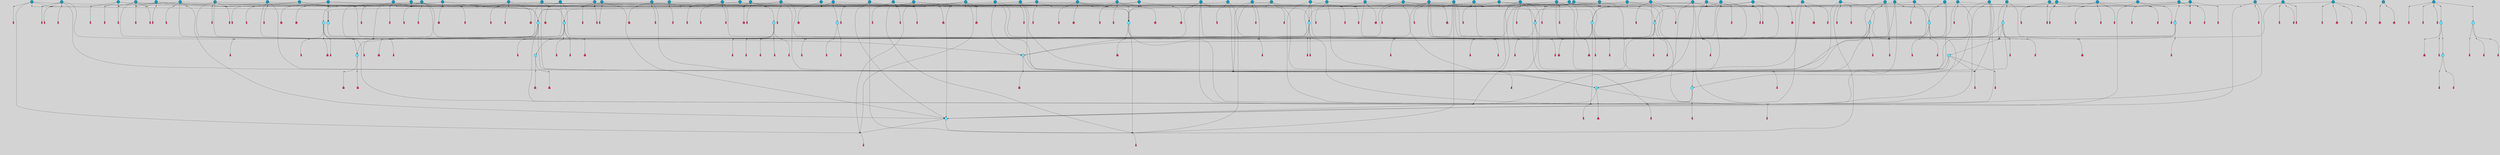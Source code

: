// File exported with GEGELATI v1.3.1
// On the 2024-04-08 17:21:51
// With the File::TPGGraphDotExporter
digraph{
	graph[pad = "0.212, 0.055" bgcolor = lightgray]
	node[shape=circle style = filled label = ""]
		T3 [fillcolor="#66ddff"]
		T4 [fillcolor="#66ddff"]
		T7 [fillcolor="#66ddff"]
		T9 [fillcolor="#66ddff"]
		T11 [fillcolor="#66ddff"]
		T24 [fillcolor="#66ddff"]
		T27 [fillcolor="#66ddff"]
		T54 [fillcolor="#66ddff"]
		T82 [fillcolor="#66ddff"]
		T90 [fillcolor="#66ddff"]
		T95 [fillcolor="#66ddff"]
		T111 [fillcolor="#66ddff"]
		T129 [fillcolor="#66ddff"]
		T159 [fillcolor="#1199bb"]
		T164 [fillcolor="#66ddff"]
		T176 [fillcolor="#1199bb"]
		T194 [fillcolor="#1199bb"]
		T195 [fillcolor="#1199bb"]
		T198 [fillcolor="#66ddff"]
		T207 [fillcolor="#66ddff"]
		T210 [fillcolor="#1199bb"]
		T212 [fillcolor="#66ddff"]
		T213 [fillcolor="#1199bb"]
		T240 [fillcolor="#66ddff"]
		T242 [fillcolor="#1199bb"]
		T245 [fillcolor="#1199bb"]
		T249 [fillcolor="#1199bb"]
		T251 [fillcolor="#1199bb"]
		T252 [fillcolor="#1199bb"]
		T255 [fillcolor="#1199bb"]
		T257 [fillcolor="#1199bb"]
		T259 [fillcolor="#1199bb"]
		T260 [fillcolor="#1199bb"]
		T262 [fillcolor="#1199bb"]
		T263 [fillcolor="#1199bb"]
		T265 [fillcolor="#1199bb"]
		T267 [fillcolor="#66ddff"]
		T270 [fillcolor="#1199bb"]
		T273 [fillcolor="#1199bb"]
		T275 [fillcolor="#1199bb"]
		T278 [fillcolor="#1199bb"]
		T280 [fillcolor="#1199bb"]
		T282 [fillcolor="#1199bb"]
		T283 [fillcolor="#1199bb"]
		T284 [fillcolor="#1199bb"]
		T287 [fillcolor="#1199bb"]
		T288 [fillcolor="#1199bb"]
		T291 [fillcolor="#1199bb"]
		T292 [fillcolor="#1199bb"]
		T294 [fillcolor="#1199bb"]
		T301 [fillcolor="#1199bb"]
		T307 [fillcolor="#1199bb"]
		T311 [fillcolor="#1199bb"]
		T313 [fillcolor="#1199bb"]
		T314 [fillcolor="#1199bb"]
		T315 [fillcolor="#1199bb"]
		T318 [fillcolor="#1199bb"]
		T319 [fillcolor="#1199bb"]
		T20 [fillcolor="#66ddff"]
		T321 [fillcolor="#66ddff"]
		T322 [fillcolor="#66ddff"]
		T323 [fillcolor="#1199bb"]
		T325 [fillcolor="#1199bb"]
		T327 [fillcolor="#1199bb"]
		T330 [fillcolor="#1199bb"]
		T332 [fillcolor="#1199bb"]
		T334 [fillcolor="#1199bb"]
		T339 [fillcolor="#1199bb"]
		T341 [fillcolor="#1199bb"]
		T344 [fillcolor="#1199bb"]
		T345 [fillcolor="#1199bb"]
		T348 [fillcolor="#1199bb"]
		T352 [fillcolor="#1199bb"]
		T353 [fillcolor="#1199bb"]
		T356 [fillcolor="#1199bb"]
		T359 [fillcolor="#1199bb"]
		T365 [fillcolor="#1199bb"]
		T371 [fillcolor="#1199bb"]
		T373 [fillcolor="#1199bb"]
		T376 [fillcolor="#1199bb"]
		T378 [fillcolor="#1199bb"]
		T379 [fillcolor="#1199bb"]
		T382 [fillcolor="#1199bb"]
		T383 [fillcolor="#1199bb"]
		T384 [fillcolor="#1199bb"]
		T385 [fillcolor="#1199bb"]
		T386 [fillcolor="#1199bb"]
		T388 [fillcolor="#1199bb"]
		T389 [fillcolor="#1199bb"]
		T390 [fillcolor="#1199bb"]
		T392 [fillcolor="#1199bb"]
		T220 [fillcolor="#1199bb"]
		T394 [fillcolor="#1199bb"]
		T395 [fillcolor="#1199bb"]
		T396 [fillcolor="#1199bb"]
		T399 [fillcolor="#1199bb"]
		T400 [fillcolor="#1199bb"]
		T401 [fillcolor="#1199bb"]
		T402 [fillcolor="#66ddff"]
		T403 [fillcolor="#66ddff"]
		T404 [fillcolor="#66ddff"]
		T405 [fillcolor="#1199bb"]
		T406 [fillcolor="#1199bb"]
		T407 [fillcolor="#1199bb"]
		T408 [fillcolor="#1199bb"]
		P2932 [fillcolor="#cccccc" shape=point] //6|
		I2932 [shape=box style=invis label="6|1&2|6#1|7&#92;n10|7&2|0#1|5&#92;n9|4&0|1#2|2&#92;n8|6&0|0#1|0&#92;n"]
		P2932 -> I2932[style=invis]
		A2399 [fillcolor="#ff3366" shape=box margin=0.03 width=0 height=0 label="3"]
		T3 -> P2932 -> A2399
		P2933 [fillcolor="#cccccc" shape=point] //3|
		I2933 [shape=box style=invis label="7|6&2|4#0|2&#92;n10|3&2|7#1|4&#92;n11|6&0|4#0|1&#92;n7|1&0|0#2|6&#92;n7|6&0|3#2|6&#92;n4|0&2|6#0|1&#92;n4|4&2|5#0|2&#92;n4|6&0|4#2|7&#92;n10|0&2|3#1|5&#92;n2|6&0|5#0|2&#92;n1|0&2|3#0|7&#92;n1|6&2|0#0|5&#92;n6|2&0|1#0|7&#92;n9|2&0|3#2|7&#92;n5|3&0|6#0|6&#92;n1|7&2|5#2|3&#92;n8|1&2|7#0|6&#92;n1|0&2|5#2|1&#92;n7|1&2|2#2|5&#92;n7|4&2|6#0|3&#92;n"]
		P2933 -> I2933[style=invis]
		A2400 [fillcolor="#ff3366" shape=box margin=0.03 width=0 height=0 label="4"]
		T3 -> P2933 -> A2400
		P2934 [fillcolor="#cccccc" shape=point] //7|
		I2934 [shape=box style=invis label="0|2&2|4#2|6&#92;n5|3&0|6#0|1&#92;n4|7&2|6#0|5&#92;n7|6&0|7#0|5&#92;n10|7&2|2#1|1&#92;n"]
		P2934 -> I2934[style=invis]
		A2401 [fillcolor="#ff3366" shape=box margin=0.03 width=0 height=0 label="4"]
		T4 -> P2934 -> A2401
		P2935 [fillcolor="#cccccc" shape=point] //0|
		I2935 [shape=box style=invis label="2|5&0|1#0|6&#92;n6|1&2|2#2|7&#92;n8|0&0|3#1|4&#92;n4|3&2|5#2|4&#92;n8|1&2|4#0|0&#92;n6|6&0|1#2|6&#92;n11|7&2|4#2|5&#92;n6|2&2|4#0|2&#92;n8|5&2|4#2|4&#92;n2|1&2|1#2|2&#92;n2|7&2|5#2|6&#92;n9|7&0|5#0|4&#92;n1|2&0|5#2|6&#92;n4|2&2|3#2|7&#92;n3|3&2|1#0|2&#92;n"]
		P2935 -> I2935[style=invis]
		A2402 [fillcolor="#ff3366" shape=box margin=0.03 width=0 height=0 label="5"]
		T4 -> P2935 -> A2402
		P2936 [fillcolor="#cccccc" shape=point] //-3|
		I2936 [shape=box style=invis label="1|6&2|7#0|7&#92;n10|2&0|7#1|3&#92;n9|6&2|7#2|2&#92;n5|3&0|7#0|7&#92;n1|6&2|3#0|0&#92;n2|3&2|3#2|2&#92;n5|1&2|6#0|6&#92;n"]
		P2936 -> I2936[style=invis]
		A2403 [fillcolor="#ff3366" shape=box margin=0.03 width=0 height=0 label="7"]
		T7 -> P2936 -> A2403
		P2937 [fillcolor="#cccccc" shape=point] //5|
		I2937 [shape=box style=invis label="0|5&2|3#0|1&#92;n0|6&2|1#2|4&#92;n6|2&2|6#0|7&#92;n7|4&0|3#0|1&#92;n5|4&0|7#1|6&#92;n9|1&0|5#2|2&#92;n6|3&2|3#1|7&#92;n11|7&2|4#1|6&#92;n2|5&0|1#0|0&#92;n4|7&0|0#0|2&#92;n6|2&0|6#0|0&#92;n2|1&2|6#2|4&#92;n10|0&2|0#1|0&#92;n6|6&2|4#0|6&#92;n"]
		P2937 -> I2937[style=invis]
		A2404 [fillcolor="#ff3366" shape=box margin=0.03 width=0 height=0 label="8"]
		T7 -> P2937 -> A2404
		P2938 [fillcolor="#cccccc" shape=point] //-6|
		I2938 [shape=box style=invis label="11|1&0|7#2|0&#92;n10|4&0|1#1|0&#92;n4|3&2|4#2|1&#92;n0|5&2|0#0|0&#92;n6|1&0|0#0|3&#92;n8|2&2|0#0|4&#92;n11|4&2|0#1|6&#92;n7|0&2|6#2|3&#92;n5|3&2|6#2|0&#92;n2|0&2|0#0|4&#92;n"]
		P2938 -> I2938[style=invis]
		A2405 [fillcolor="#ff3366" shape=box margin=0.03 width=0 height=0 label="9"]
		T9 -> P2938 -> A2405
		P2939 [fillcolor="#cccccc" shape=point] //2|
		I2939 [shape=box style=invis label="6|3&2|7#1|4&#92;n8|6&0|0#2|5&#92;n2|1&0|2#0|3&#92;n8|7&0|6#0|4&#92;n2|1&2|0#0|1&#92;n0|0&2|2#2|3&#92;n6|6&0|7#2|1&#92;n6|1&0|7#2|6&#92;n5|4&2|7#0|4&#92;n0|3&0|4#2|0&#92;n11|0&2|0#2|5&#92;n4|5&2|5#2|4&#92;n5|7&0|6#0|4&#92;n9|7&2|5#0|3&#92;n5|4&2|1#0|3&#92;n5|3&0|1#1|7&#92;n0|4&0|3#2|5&#92;n"]
		P2939 -> I2939[style=invis]
		A2406 [fillcolor="#ff3366" shape=box margin=0.03 width=0 height=0 label="10"]
		T9 -> P2939 -> A2406
		P2940 [fillcolor="#cccccc" shape=point] //6|
		I2940 [shape=box style=invis label="3|0&2|7#2|2&#92;n3|2&0|4#2|5&#92;n5|1&0|2#1|0&#92;n8|7&0|1#2|0&#92;n8|5&0|3#0|6&#92;n0|2&0|2#2|3&#92;n1|5&2|5#0|5&#92;n5|6&0|6#0|7&#92;n6|7&0|0#2|6&#92;n1|2&2|3#0|0&#92;n7|7&2|3#0|4&#92;n0|7&2|7#0|6&#92;n1|0&2|2#2|7&#92;n4|4&0|1#0|0&#92;n"]
		P2940 -> I2940[style=invis]
		A2407 [fillcolor="#ff3366" shape=box margin=0.03 width=0 height=0 label="11"]
		T11 -> P2940 -> A2407
		P2941 [fillcolor="#cccccc" shape=point] //-4|
		I2941 [shape=box style=invis label="4|1&0|4#2|6&#92;n1|2&2|2#2|0&#92;n1|2&2|0#0|6&#92;n8|4&2|3#2|5&#92;n5|5&2|1#1|0&#92;n"]
		P2941 -> I2941[style=invis]
		A2408 [fillcolor="#ff3366" shape=box margin=0.03 width=0 height=0 label="12"]
		T11 -> P2941 -> A2408
		P2942 [fillcolor="#cccccc" shape=point] //-3|
		I2942 [shape=box style=invis label="8|1&2|3#0|5&#92;n0|6&0|5#0|5&#92;n3|7&2|1#0|6&#92;n3|5&0|1#0|0&#92;n9|5&2|0#0|4&#92;n3|5&0|2#0|3&#92;n10|6&2|4#1|0&#92;n9|4&2|7#2|6&#92;n1|7&2|5#2|2&#92;n"]
		P2942 -> I2942[style=invis]
		A2409 [fillcolor="#ff3366" shape=box margin=0.03 width=0 height=0 label="5"]
		T4 -> P2942 -> A2409
		P2943 [fillcolor="#cccccc" shape=point] //1|
		I2943 [shape=box style=invis label="5|1&0|6#2|7&#92;n2|4&0|4#2|2&#92;n0|6&0|5#0|4&#92;n10|6&2|5#1|6&#92;n9|3&0|1#1|7&#92;n10|3&2|2#1|0&#92;n5|0&0|0#2|1&#92;n11|3&2|3#1|5&#92;n10|3&0|1#1|0&#92;n2|4&0|1#0|1&#92;n0|2&0|3#2|4&#92;n9|2&2|1#2|5&#92;n11|7&2|6#2|6&#92;n"]
		P2943 -> I2943[style=invis]
		T24 -> P2943 -> T7
		P2944 [fillcolor="#cccccc" shape=point] //5|
		I2944 [shape=box style=invis label="3|0&2|0#0|1&#92;n3|0&0|7#0|1&#92;n5|3&0|2#2|6&#92;n4|4&2|4#2|6&#92;n11|2&0|7#1|6&#92;n2|7&2|2#2|5&#92;n9|3&2|6#2|7&#92;n7|7&0|0#0|4&#92;n6|1&2|4#2|3&#92;n5|4&2|0#1|6&#92;n1|3&0|7#0|4&#92;n"]
		P2944 -> I2944[style=invis]
		A2410 [fillcolor="#ff3366" shape=box margin=0.03 width=0 height=0 label="7"]
		T24 -> P2944 -> A2410
		P2945 [fillcolor="#cccccc" shape=point] //-2|
		I2945 [shape=box style=invis label="4|1&0|4#0|3&#92;n4|2&0|5#2|0&#92;n5|5&2|6#0|5&#92;n1|4&0|1#0|2&#92;n6|3&2|7#1|5&#92;n0|4&2|0#0|3&#92;n8|5&2|5#1|2&#92;n10|7&2|7#1|1&#92;n3|4&0|0#2|1&#92;n3|6&2|5#2|5&#92;n8|3&0|1#0|7&#92;n10|0&2|7#1|3&#92;n4|1&2|4#0|1&#92;n9|3&2|0#0|4&#92;n3|6&2|0#0|4&#92;n1|2&0|6#2|1&#92;n4|0&2|1#2|2&#92;n"]
		P2945 -> I2945[style=invis]
		A2411 [fillcolor="#ff3366" shape=box margin=0.03 width=0 height=0 label="14"]
		T24 -> P2945 -> A2411
		P2946 [fillcolor="#cccccc" shape=point] //2|
		I2946 [shape=box style=invis label="9|1&2|3#0|1&#92;n5|2&2|0#2|4&#92;n3|6&2|5#2|7&#92;n7|0&2|5#0|4&#92;n1|2&0|3#0|5&#92;n7|3&2|7#0|0&#92;n"]
		P2946 -> I2946[style=invis]
		A2412 [fillcolor="#ff3366" shape=box margin=0.03 width=0 height=0 label="2"]
		T27 -> P2946 -> A2412
		P2947 [fillcolor="#cccccc" shape=point] //-6|
		I2947 [shape=box style=invis label="7|5&0|4#0|4&#92;n11|0&2|5#2|1&#92;n"]
		P2947 -> I2947[style=invis]
		A2413 [fillcolor="#ff3366" shape=box margin=0.03 width=0 height=0 label="3"]
		T27 -> P2947 -> A2413
		T27 -> P2933
		T27 -> P2935
		P2948 [fillcolor="#cccccc" shape=point] //0|
		I2948 [shape=box style=invis label="4|0&0|3#2|7&#92;n10|2&0|3#1|7&#92;n3|5&0|2#0|3&#92;n4|5&0|0#2|1&#92;n10|7&2|0#1|2&#92;n5|3&2|3#1|6&#92;n9|5&2|0#0|4&#92;n5|4&2|7#0|2&#92;n10|3&2|7#1|4&#92;n7|2&0|1#2|6&#92;n8|6&0|5#0|5&#92;n8|7&2|3#0|5&#92;n2|6&2|4#0|0&#92;n"]
		P2948 -> I2948[style=invis]
		A2414 [fillcolor="#ff3366" shape=box margin=0.03 width=0 height=0 label="5"]
		T27 -> P2948 -> A2414
		P2949 [fillcolor="#cccccc" shape=point] //8|
		I2949 [shape=box style=invis label="9|0&0|1#2|0&#92;n10|1&2|5#1|4&#92;n8|2&2|6#0|4&#92;n2|4&2|5#2|3&#92;n4|2&2|2#0|2&#92;n7|5&0|2#0|0&#92;n8|2&2|1#1|3&#92;n8|7&0|7#2|1&#92;n1|1&0|0#0|7&#92;n5|6&2|5#1|0&#92;n6|6&2|5#0|0&#92;n11|4&0|3#2|6&#92;n4|2&2|4#0|7&#92;n5|6&0|1#2|0&#92;n11|3&0|2#0|7&#92;n"]
		P2949 -> I2949[style=invis]
		A2415 [fillcolor="#ff3366" shape=box margin=0.03 width=0 height=0 label="6"]
		T54 -> P2949 -> A2415
		T54 -> P2944
		P2950 [fillcolor="#cccccc" shape=point] //-10|
		I2950 [shape=box style=invis label="3|6&0|0#0|4&#92;n4|1&2|4#0|1&#92;n5|1&0|1#0|4&#92;n5|5&2|6#0|5&#92;n6|5&0|6#0|3&#92;n11|1&2|0#0|1&#92;n0|7&2|0#0|3&#92;n1|2&0|6#0|1&#92;n8|0&0|4#2|0&#92;n0|4&0|7#2|7&#92;n7|0&2|7#1|3&#92;n3|1&0|5#2|5&#92;n5|1&0|4#0|3&#92;n2|2&0|2#0|0&#92;n8|3&0|1#0|7&#92;n3|0&0|3#0|5&#92;n7|2&0|5#2|0&#92;n6|3&2|7#1|5&#92;n4|7&2|7#2|1&#92;n"]
		P2950 -> I2950[style=invis]
		A2416 [fillcolor="#ff3366" shape=box margin=0.03 width=0 height=0 label="14"]
		T54 -> P2950 -> A2416
		T54 -> P2937
		P2951 [fillcolor="#cccccc" shape=point] //6|
		I2951 [shape=box style=invis label="7|0&2|5#1|2&#92;n10|6&2|1#1|3&#92;n7|5&0|2#0|7&#92;n10|7&0|1#1|5&#92;n4|6&2|5#0|5&#92;n4|4&0|7#2|7&#92;n"]
		P2951 -> I2951[style=invis]
		A2417 [fillcolor="#ff3366" shape=box margin=0.03 width=0 height=0 label="7"]
		T82 -> P2951 -> A2417
		P2952 [fillcolor="#cccccc" shape=point] //6|
		I2952 [shape=box style=invis label="0|5&2|3#0|1&#92;n0|6&2|1#2|4&#92;n9|1&0|5#2|2&#92;n7|4&0|3#0|1&#92;n5|4&0|7#1|6&#92;n2|5&0|1#0|0&#92;n6|3&2|3#1|7&#92;n11|7&2|4#1|6&#92;n6|2&2|6#0|1&#92;n4|7&0|0#0|2&#92;n6|2&0|6#0|0&#92;n9|1&2|6#2|4&#92;n10|0&2|0#1|0&#92;n6|6&2|4#0|6&#92;n"]
		P2952 -> I2952[style=invis]
		A2418 [fillcolor="#ff3366" shape=box margin=0.03 width=0 height=0 label="8"]
		T82 -> P2952 -> A2418
		T82 -> P2938
		P2953 [fillcolor="#cccccc" shape=point] //-2|
		I2953 [shape=box style=invis label="8|4&2|1#2|5&#92;n4|1&0|7#2|1&#92;n5|7&2|3#2|2&#92;n10|4&2|5#1|7&#92;n10|0&2|6#1|3&#92;n4|5&2|7#0|6&#92;n9|5&2|4#0|4&#92;n2|4&0|5#0|7&#92;n11|1&2|4#2|6&#92;n5|6&0|7#1|2&#92;n2|7&2|7#2|6&#92;n5|2&0|5#1|5&#92;n3|0&0|6#0|2&#92;n4|0&0|4#2|4&#92;n4|4&2|6#0|7&#92;n10|6&2|0#1|4&#92;n9|7&0|3#1|4&#92;n1|4&2|6#0|3&#92;n11|5&2|6#0|3&#92;n0|3&0|5#0|1&#92;n"]
		P2953 -> I2953[style=invis]
		A2419 [fillcolor="#ff3366" shape=box margin=0.03 width=0 height=0 label="13"]
		T90 -> P2953 -> A2419
		P2954 [fillcolor="#cccccc" shape=point] //4|
		I2954 [shape=box style=invis label="7|1&2|6#1|3&#92;n10|1&0|3#1|6&#92;n8|5&2|3#2|1&#92;n11|5&0|0#2|6&#92;n4|1&0|6#0|0&#92;n11|1&0|2#0|3&#92;n2|0&2|1#0|7&#92;n"]
		P2954 -> I2954[style=invis]
		A2420 [fillcolor="#ff3366" shape=box margin=0.03 width=0 height=0 label="2"]
		T90 -> P2954 -> A2420
		P2955 [fillcolor="#cccccc" shape=point] //7|
		I2955 [shape=box style=invis label="10|3&0|1#1|4&#92;n4|6&0|0#0|2&#92;n4|5&0|6#0|0&#92;n4|3&0|6#2|1&#92;n7|0&0|3#1|2&#92;n4|7&0|6#0|5&#92;n7|6&0|7#0|6&#92;n6|6&0|0#0|3&#92;n11|1&0|4#2|5&#92;n10|2&0|3#1|2&#92;n"]
		P2955 -> I2955[style=invis]
		A2421 [fillcolor="#ff3366" shape=box margin=0.03 width=0 height=0 label="4"]
		T90 -> P2955 -> A2421
		T90 -> P2942
		P2956 [fillcolor="#cccccc" shape=point] //-7|
		I2956 [shape=box style=invis label="3|0&2|0#0|1&#92;n1|1&0|2#0|4&#92;n11|2&0|7#1|6&#92;n9|7&0|0#0|4&#92;n3|0&0|7#0|1&#92;n9|3&2|6#2|7&#92;n5|3&0|2#2|6&#92;n6|1&2|4#2|3&#92;n5|4&2|0#1|6&#92;n1|3&0|7#0|7&#92;n"]
		P2956 -> I2956[style=invis]
		A2422 [fillcolor="#ff3366" shape=box margin=0.03 width=0 height=0 label="7"]
		T90 -> P2956 -> A2422
		P2957 [fillcolor="#cccccc" shape=point] //4|
		I2957 [shape=box style=invis label="4|3&0|6#0|3&#92;n5|7&2|3#2|2&#92;n5|6&0|7#1|2&#92;n1|4&2|6#0|3&#92;n8|4&2|1#2|5&#92;n9|5&2|4#1|4&#92;n2|4&0|5#0|7&#92;n10|0&0|6#1|3&#92;n3|0&0|6#0|2&#92;n2|7&2|7#2|6&#92;n5|2&0|5#1|5&#92;n10|4&2|5#1|7&#92;n4|0&0|4#2|4&#92;n11|1&0|4#2|6&#92;n10|6&2|0#1|4&#92;n9|7&0|3#1|4&#92;n4|5&2|7#0|6&#92;n11|5&2|6#2|3&#92;n0|3&0|5#0|1&#92;n"]
		P2957 -> I2957[style=invis]
		A2423 [fillcolor="#ff3366" shape=box margin=0.03 width=0 height=0 label="13"]
		T95 -> P2957 -> A2423
		P2958 [fillcolor="#cccccc" shape=point] //8|
		I2958 [shape=box style=invis label="9|7&0|5#2|5&#92;n3|3&2|3#0|2&#92;n9|5&2|2#1|0&#92;n2|3&0|6#0|3&#92;n4|4&2|5#2|7&#92;n11|3&2|0#1|5&#92;n6|6&2|1#2|2&#92;n4|6&0|1#2|2&#92;n2|5&2|7#2|2&#92;n7|7&2|2#2|3&#92;n6|5&0|3#2|6&#92;n6|7&0|6#0|2&#92;n"]
		P2958 -> I2958[style=invis]
		A2424 [fillcolor="#ff3366" shape=box margin=0.03 width=0 height=0 label="14"]
		T95 -> P2958 -> A2424
		P2959 [fillcolor="#cccccc" shape=point] //2|
		I2959 [shape=box style=invis label="4|1&0|4#2|6&#92;n5|5&2|1#1|0&#92;n1|0&2|0#0|6&#92;n8|4&2|3#2|5&#92;n"]
		P2959 -> I2959[style=invis]
		T95 -> P2959 -> T11
		P2960 [fillcolor="#cccccc" shape=point] //-9|
		I2960 [shape=box style=invis label="2|0&2|0#2|1&#92;n4|4&2|4#2|6&#92;n9|1&0|3#1|7&#92;n5|3&0|2#2|6&#92;n2|7&2|2#2|5&#92;n5|4&2|0#1|6&#92;n3|0&0|7#0|1&#92;n1|3&0|7#0|4&#92;n11|6&2|2#0|7&#92;n7|7&0|0#0|4&#92;n11|0&0|7#1|6&#92;n9|3&2|6#2|7&#92;n"]
		P2960 -> I2960[style=invis]
		A2425 [fillcolor="#ff3366" shape=box margin=0.03 width=0 height=0 label="7"]
		T95 -> P2960 -> A2425
		P2961 [fillcolor="#cccccc" shape=point] //-8|
		I2961 [shape=box style=invis label="7|5&0|4#2|4&#92;n"]
		P2961 -> I2961[style=invis]
		A2426 [fillcolor="#ff3366" shape=box margin=0.03 width=0 height=0 label="3"]
		T95 -> P2961 -> A2426
		P2962 [fillcolor="#cccccc" shape=point] //-5|
		I2962 [shape=box style=invis label="0|0&2|3#0|2&#92;n10|5&0|6#1|3&#92;n7|3&0|6#2|3&#92;n3|4&0|6#0|6&#92;n10|5&0|2#1|1&#92;n5|0&0|1#0|3&#92;n6|6&2|5#1|5&#92;n7|4&0|2#1|7&#92;n5|7&0|1#2|5&#92;n1|5&0|0#0|3&#92;n7|5&2|1#2|6&#92;n9|0&0|2#0|0&#92;n4|0&2|4#0|0&#92;n4|6&0|0#2|3&#92;n3|1&0|6#2|5&#92;n7|7&2|1#2|3&#92;n9|4&2|2#0|6&#92;n"]
		P2962 -> I2962[style=invis]
		T111 -> P2962 -> T9
		P2963 [fillcolor="#cccccc" shape=point] //7|
		I2963 [shape=box style=invis label="7|4&2|1#2|0&#92;n4|1&2|4#2|3&#92;n5|0&2|0#2|2&#92;n6|1&2|4#2|6&#92;n"]
		P2963 -> I2963[style=invis]
		A2427 [fillcolor="#ff3366" shape=box margin=0.03 width=0 height=0 label="9"]
		T111 -> P2963 -> A2427
		P2964 [fillcolor="#cccccc" shape=point] //2|
		I2964 [shape=box style=invis label="3|0&2|0#0|1&#92;n11|2&0|7#1|6&#92;n8|7&2|4#0|5&#92;n5|3&0|2#2|6&#92;n4|4&2|4#2|6&#92;n3|0&0|7#0|1&#92;n2|7&2|2#2|5&#92;n9|3&2|6#2|7&#92;n7|7&0|0#0|4&#92;n6|1&2|4#1|3&#92;n5|4&2|0#1|6&#92;n1|3&0|7#0|4&#92;n"]
		P2964 -> I2964[style=invis]
		A2428 [fillcolor="#ff3366" shape=box margin=0.03 width=0 height=0 label="7"]
		T111 -> P2964 -> A2428
		T111 -> P2938
		T129 -> P2949
		T129 -> P2944
		P2965 [fillcolor="#cccccc" shape=point] //10|
		I2965 [shape=box style=invis label="4|5&2|7#2|1&#92;n1|7&2|3#0|6&#92;n3|5&2|2#0|3&#92;n10|3&0|7#1|4&#92;n7|1&0|4#2|6&#92;n10|2&0|3#1|7&#92;n9|5&2|0#0|4&#92;n4|0&0|3#2|7&#92;n11|4&2|6#1|2&#92;n5|4&2|7#0|2&#92;n2|6&2|4#0|0&#92;n6|5&0|7#2|1&#92;n5|3&2|3#1|6&#92;n10|7&2|0#1|2&#92;n"]
		P2965 -> I2965[style=invis]
		A2429 [fillcolor="#ff3366" shape=box margin=0.03 width=0 height=0 label="5"]
		T129 -> P2965 -> A2429
		P2966 [fillcolor="#cccccc" shape=point] //5|
		I2966 [shape=box style=invis label="9|4&2|3#1|3&#92;n0|4&2|4#0|5&#92;n6|1&2|6#2|5&#92;n4|0&0|5#2|0&#92;n"]
		P2966 -> I2966[style=invis]
		A2430 [fillcolor="#ff3366" shape=box margin=0.03 width=0 height=0 label="7"]
		T129 -> P2966 -> A2430
		P2967 [fillcolor="#cccccc" shape=point] //6|
		I2967 [shape=box style=invis label="9|4&2|7#0|6&#92;n8|4&0|1#1|0&#92;n1|3&0|0#2|1&#92;n2|4&0|6#2|2&#92;n5|1&2|5#0|7&#92;n3|0&0|3#2|6&#92;n2|2&2|6#0|2&#92;n8|4&0|4#2|2&#92;n5|1&2|4#0|3&#92;n9|4&0|6#0|6&#92;n5|0&2|2#1|5&#92;n11|7&0|0#1|1&#92;n0|4&0|3#0|3&#92;n7|7&2|4#2|5&#92;n1|5&0|1#2|1&#92;n"]
		P2967 -> I2967[style=invis]
		A2431 [fillcolor="#ff3366" shape=box margin=0.03 width=0 height=0 label="1"]
		T129 -> P2967 -> A2431
		P2968 [fillcolor="#cccccc" shape=point] //7|
		I2968 [shape=box style=invis label="7|0&2|1#2|0&#92;n9|7&2|1#1|7&#92;n8|2&0|1#1|0&#92;n6|6&0|2#1|1&#92;n2|2&0|5#0|0&#92;n5|7&0|0#2|1&#92;n5|1&2|5#1|5&#92;n4|7&2|4#2|3&#92;n10|5&2|2#1|5&#92;n1|3&2|2#2|0&#92;n10|2&2|6#1|5&#92;n"]
		P2968 -> I2968[style=invis]
		A2432 [fillcolor="#ff3366" shape=box margin=0.03 width=0 height=0 label="1"]
		T159 -> P2968 -> A2432
		P2969 [fillcolor="#cccccc" shape=point] //7|
		I2969 [shape=box style=invis label="7|4&2|7#0|4&#92;n4|6&0|1#2|5&#92;n2|1&2|3#0|0&#92;n4|3&2|0#0|1&#92;n0|0&2|7#2|7&#92;n7|7&0|5#2|3&#92;n5|0&2|1#2|2&#92;n10|0&0|4#1|2&#92;n4|4&0|7#0|0&#92;n6|7&0|2#0|1&#92;n1|4&2|5#0|4&#92;n"]
		P2969 -> I2969[style=invis]
		A2433 [fillcolor="#ff3366" shape=box margin=0.03 width=0 height=0 label="0"]
		T159 -> P2969 -> A2433
		P2970 [fillcolor="#cccccc" shape=point] //5|
		I2970 [shape=box style=invis label="0|5&2|3#0|1&#92;n0|6&2|1#2|4&#92;n6|2&2|6#0|7&#92;n9|0&2|7#1|1&#92;n7|4&0|3#0|1&#92;n11|7&2|4#1|6&#92;n9|1&0|5#2|2&#92;n5|4&0|7#1|6&#92;n2|5&0|1#0|0&#92;n4|7&0|0#0|2&#92;n6|2&0|6#0|0&#92;n2|1&2|6#2|4&#92;n10|0&0|0#1|0&#92;n6|6&2|4#0|6&#92;n"]
		P2970 -> I2970[style=invis]
		T159 -> P2970 -> T129
		T164 -> P2935
		P2971 [fillcolor="#cccccc" shape=point] //-1|
		I2971 [shape=box style=invis label="6|4&0|4#2|4&#92;n4|5&2|5#2|4&#92;n9|7&2|5#0|3&#92;n3|7&2|6#0|6&#92;n8|7&0|6#0|4&#92;n2|1&2|0#0|1&#92;n8|6&0|0#2|5&#92;n2|1&0|2#0|3&#92;n6|1&0|7#2|6&#92;n6|3&0|1#1|6&#92;n5|4&2|7#0|4&#92;n0|7&0|4#2|0&#92;n11|0&2|0#2|5&#92;n3|7&2|0#2|7&#92;n8|3&2|7#1|4&#92;n5|7&0|6#0|4&#92;n0|0&2|3#2|3&#92;n5|4&2|1#0|3&#92;n0|4&0|3#2|5&#92;n"]
		P2971 -> I2971[style=invis]
		A2434 [fillcolor="#ff3366" shape=box margin=0.03 width=0 height=0 label="10"]
		T164 -> P2971 -> A2434
		P2972 [fillcolor="#cccccc" shape=point] //-7|
		I2972 [shape=box style=invis label="6|1&0|2#0|3&#92;n1|2&0|1#2|0&#92;n10|3&2|2#1|1&#92;n0|1&0|2#0|7&#92;n4|6&2|7#2|4&#92;n6|0&2|7#0|6&#92;n"]
		P2972 -> I2972[style=invis]
		A2435 [fillcolor="#ff3366" shape=box margin=0.03 width=0 height=0 label="7"]
		T164 -> P2972 -> A2435
		P2973 [fillcolor="#cccccc" shape=point] //-6|
		I2973 [shape=box style=invis label="11|7&0|1#0|6&#92;n3|5&0|1#0|3&#92;n1|5&0|5#0|6&#92;n1|7&2|5#2|2&#92;n0|0&0|2#2|2&#92;n4|4&0|1#0|5&#92;n6|4&2|2#0|2&#92;n0|6&2|5#0|5&#92;n0|3&2|2#2|6&#92;n"]
		P2973 -> I2973[style=invis]
		A2436 [fillcolor="#ff3366" shape=box margin=0.03 width=0 height=0 label="5"]
		T164 -> P2973 -> A2436
		T164 -> P2957
		P2974 [fillcolor="#cccccc" shape=point] //3|
		I2974 [shape=box style=invis label="4|7&0|7#2|7&#92;n11|5&2|6#0|2&#92;n5|5&2|6#2|0&#92;n3|2&0|6#0|3&#92;n10|2&2|5#1|5&#92;n9|4&2|3#1|5&#92;n2|5&2|7#2|4&#92;n11|3&2|5#1|0&#92;n7|0&0|7#2|1&#92;n1|2&0|5#0|1&#92;n"]
		P2974 -> I2974[style=invis]
		A2437 [fillcolor="#ff3366" shape=box margin=0.03 width=0 height=0 label="5"]
		T176 -> P2974 -> A2437
		P2975 [fillcolor="#cccccc" shape=point] //2|
		I2975 [shape=box style=invis label="7|1&0|6#0|1&#92;n5|2&2|5#1|6&#92;n10|1&2|1#1|1&#92;n4|7&0|4#2|2&#92;n11|7&0|4#2|7&#92;n5|0&0|5#1|7&#92;n8|2&0|5#2|4&#92;n10|0&2|6#1|6&#92;n5|1&0|1#2|3&#92;n1|6&2|0#0|1&#92;n9|6&2|2#1|4&#92;n3|4&2|3#0|0&#92;n10|1&0|1#1|0&#92;n2|2&0|1#2|1&#92;n3|1&2|7#0|3&#92;n"]
		P2975 -> I2975[style=invis]
		A2438 [fillcolor="#ff3366" shape=box margin=0.03 width=0 height=0 label="10"]
		T176 -> P2975 -> A2438
		P2976 [fillcolor="#cccccc" shape=point] //-1|
		I2976 [shape=box style=invis label="1|7&2|1#0|6&#92;n8|1&2|3#0|5&#92;n10|6&2|7#1|0&#92;n1|7&2|5#0|2&#92;n0|3&0|3#2|2&#92;n3|5&0|1#0|0&#92;n3|5&0|2#0|3&#92;n1|5&2|0#0|4&#92;n5|7&2|2#2|5&#92;n4|0&2|3#0|3&#92;n"]
		P2976 -> I2976[style=invis]
		T176 -> P2976 -> T3
		P2977 [fillcolor="#cccccc" shape=point] //-3|
		I2977 [shape=box style=invis label="6|3&2|4#1|4&#92;n5|3&0|1#1|7&#92;n2|1&0|2#2|3&#92;n8|7&0|6#0|4&#92;n2|1&2|0#0|1&#92;n0|0&2|2#2|3&#92;n6|1&0|7#2|6&#92;n5|7&0|2#0|4&#92;n0|3&0|4#2|0&#92;n11|0&2|0#2|5&#92;n6|0&2|0#1|4&#92;n8|6&0|2#2|5&#92;n5|4&2|1#0|3&#92;n9|7&2|5#0|3&#92;n5|4&2|7#0|4&#92;n"]
		P2977 -> I2977[style=invis]
		A2439 [fillcolor="#ff3366" shape=box margin=0.03 width=0 height=0 label="10"]
		T176 -> P2977 -> A2439
		P2978 [fillcolor="#cccccc" shape=point] //4|
		I2978 [shape=box style=invis label="7|1&0|6#0|1&#92;n5|2&2|5#1|6&#92;n10|1&2|1#1|1&#92;n9|6&2|2#1|4&#92;n4|7&0|4#2|2&#92;n9|6&0|4#1|1&#92;n10|0&2|6#1|6&#92;n5|1&0|1#2|3&#92;n1|6&2|0#0|1&#92;n8|2&0|5#2|4&#92;n3|4&2|3#0|0&#92;n10|1&0|5#1|0&#92;n2|2&0|1#2|1&#92;n3|1&2|7#0|3&#92;n"]
		P2978 -> I2978[style=invis]
		A2440 [fillcolor="#ff3366" shape=box margin=0.03 width=0 height=0 label="10"]
		T176 -> P2978 -> A2440
		P2979 [fillcolor="#cccccc" shape=point] //-2|
		I2979 [shape=box style=invis label="1|0&0|3#0|3&#92;n2|7&0|4#0|4&#92;n11|6&2|1#1|4&#92;n6|1&2|5#0|0&#92;n2|0&2|0#0|6&#92;n1|3&2|1#0|4&#92;n"]
		P2979 -> I2979[style=invis]
		A2441 [fillcolor="#ff3366" shape=box margin=0.03 width=0 height=0 label="2"]
		T194 -> P2979 -> A2441
		P2980 [fillcolor="#cccccc" shape=point] //3|
		I2980 [shape=box style=invis label="5|4&2|7#0|4&#92;n0|4&0|3#2|5&#92;n8|6&0|0#2|5&#92;n2|1&0|2#0|3&#92;n9|7&0|6#0|4&#92;n0|0&2|2#2|3&#92;n6|6&0|7#2|1&#92;n6|1&0|7#2|6&#92;n0|3&0|4#2|0&#92;n11|0&2|0#2|5&#92;n4|5&2|5#2|4&#92;n5|3&0|1#1|7&#92;n9|7&2|2#0|3&#92;n5|4&2|1#0|3&#92;n5|0&0|6#0|4&#92;n0|0&0|1#2|0&#92;n"]
		P2980 -> I2980[style=invis]
		A2442 [fillcolor="#ff3366" shape=box margin=0.03 width=0 height=0 label="10"]
		T194 -> P2980 -> A2442
		T194 -> P2976
		P2981 [fillcolor="#cccccc" shape=point] //10|
		I2981 [shape=box style=invis label="6|1&2|4#2|3&#92;n3|0&0|7#0|1&#92;n5|3&0|2#2|6&#92;n4|4&0|4#2|6&#92;n5|4&2|0#1|6&#92;n10|5&0|6#1|5&#92;n2|5&2|1#2|2&#92;n1|3&0|7#0|4&#92;n3|0&2|0#0|1&#92;n11|2&0|5#1|6&#92;n9|3&2|6#2|7&#92;n7|7&0|0#0|4&#92;n"]
		P2981 -> I2981[style=invis]
		A2443 [fillcolor="#ff3366" shape=box margin=0.03 width=0 height=0 label="7"]
		T194 -> P2981 -> A2443
		P2982 [fillcolor="#cccccc" shape=point] //5|
		I2982 [shape=box style=invis label="3|0&2|0#2|1&#92;n3|0&0|7#0|1&#92;n5|3&0|2#2|6&#92;n4|4&2|4#2|6&#92;n5|4&2|0#1|6&#92;n2|7&2|2#2|5&#92;n1|3&0|7#0|4&#92;n11|6&2|2#0|7&#92;n7|7&0|0#0|4&#92;n6|1&2|4#2|3&#92;n11|0&0|7#1|6&#92;n9|3&2|6#2|7&#92;n"]
		P2982 -> I2982[style=invis]
		A2444 [fillcolor="#ff3366" shape=box margin=0.03 width=0 height=0 label="7"]
		T195 -> P2982 -> A2444
		P2983 [fillcolor="#cccccc" shape=point] //4|
		I2983 [shape=box style=invis label="7|1&0|6#0|1&#92;n6|7&2|7#1|7&#92;n10|1&2|1#1|1&#92;n9|6&2|2#1|4&#92;n4|7&0|4#2|2&#92;n9|6&0|5#1|1&#92;n10|0&2|6#1|6&#92;n5|1&0|1#2|3&#92;n10|1&0|5#1|0&#92;n3|4&2|3#0|0&#92;n8|2&0|5#2|4&#92;n1|6&2|0#0|0&#92;n2|3&0|1#2|6&#92;n5|2&2|2#1|6&#92;n2|2&0|1#2|1&#92;n3|1&2|7#0|3&#92;n6|7&2|3#0|4&#92;n"]
		P2983 -> I2983[style=invis]
		A2445 [fillcolor="#ff3366" shape=box margin=0.03 width=0 height=0 label="10"]
		T195 -> P2983 -> A2445
		P2984 [fillcolor="#cccccc" shape=point] //-4|
		I2984 [shape=box style=invis label="0|4&0|0#2|7&#92;n8|5&2|4#2|4&#92;n4|3&2|5#2|4&#92;n11|7&2|2#2|5&#92;n6|5&2|2#2|7&#92;n3|2&0|7#0|7&#92;n3|3&2|1#0|3&#92;n2|6&0|3#2|5&#92;n0|1&2|6#2|2&#92;n8|2&0|0#1|6&#92;n0|7&0|5#0|4&#92;n9|5&0|3#2|7&#92;n2|7&2|5#2|6&#92;n9|0&2|0#0|1&#92;n1|2&2|4#0|2&#92;n"]
		P2984 -> I2984[style=invis]
		T195 -> P2984 -> T27
		T195 -> P2969
		P2985 [fillcolor="#cccccc" shape=point] //-3|
		I2985 [shape=box style=invis label="0|0&2|7#2|7&#92;n4|6&0|2#2|5&#92;n2|1&2|3#0|0&#92;n4|3&2|0#0|1&#92;n7|4&2|7#0|4&#92;n5|0&2|1#2|2&#92;n10|0&0|4#1|2&#92;n4|4&0|7#0|0&#92;n6|7&0|2#0|1&#92;n1|4&2|5#0|4&#92;n"]
		P2985 -> I2985[style=invis]
		A2446 [fillcolor="#ff3366" shape=box margin=0.03 width=0 height=0 label="0"]
		T198 -> P2985 -> A2446
		P2986 [fillcolor="#cccccc" shape=point] //-3|
		I2986 [shape=box style=invis label="3|7&0|0#0|2&#92;n11|5&0|1#1|1&#92;n4|1&0|6#2|6&#92;n4|0&0|1#0|5&#92;n"]
		P2986 -> I2986[style=invis]
		T198 -> P2986 -> T24
		T198 -> P2944
		P2987 [fillcolor="#cccccc" shape=point] //-2|
		I2987 [shape=box style=invis label="5|2&2|0#2|4&#92;n9|1&2|3#0|1&#92;n3|6&2|5#2|7&#92;n7|0&2|1#0|4&#92;n1|2&0|3#0|5&#92;n7|3&2|7#0|0&#92;n"]
		P2987 -> I2987[style=invis]
		A2447 [fillcolor="#ff3366" shape=box margin=0.03 width=0 height=0 label="2"]
		T198 -> P2987 -> A2447
		P2988 [fillcolor="#cccccc" shape=point] //-9|
		I2988 [shape=box style=invis label="4|1&0|4#2|6&#92;n11|0&2|0#0|6&#92;n8|4&2|3#2|5&#92;n6|0&0|3#0|1&#92;n"]
		P2988 -> I2988[style=invis]
		T198 -> P2988 -> T11
		T207 -> P2968
		T207 -> P2986
		P2989 [fillcolor="#cccccc" shape=point] //5|
		I2989 [shape=box style=invis label="8|1&2|6#0|6&#92;n3|0&0|7#0|1&#92;n11|3&0|2#2|6&#92;n4|4&2|4#2|6&#92;n11|2&0|7#1|6&#92;n2|7&2|2#2|5&#92;n7|7&0|0#0|4&#92;n6|1&2|4#2|3&#92;n5|4&2|0#1|6&#92;n3|0&2|0#0|1&#92;n1|3&0|7#0|4&#92;n"]
		P2989 -> I2989[style=invis]
		A2448 [fillcolor="#ff3366" shape=box margin=0.03 width=0 height=0 label="7"]
		T207 -> P2989 -> A2448
		P2990 [fillcolor="#cccccc" shape=point] //5|
		I2990 [shape=box style=invis label="10|4&2|6#1|2&#92;n8|4&0|1#1|0&#92;n0|4&2|6#0|0&#92;n8|4&2|5#2|1&#92;n7|5&2|5#1|0&#92;n3|6&0|6#2|2&#92;n1|7&0|7#0|5&#92;n2|0&0|7#2|4&#92;n9|4&2|6#2|7&#92;n2|6&2|2#0|0&#92;n11|7&2|7#0|7&#92;n5|5&0|0#0|1&#92;n10|1&0|0#1|0&#92;n7|3&0|1#2|5&#92;n9|2&2|7#1|5&#92;n9|0&2|5#1|2&#92;n1|6&2|4#2|2&#92;n3|3&2|2#0|7&#92;n1|6&2|0#0|0&#92;n6|4&2|6#1|0&#92;n"]
		P2990 -> I2990[style=invis]
		A2449 [fillcolor="#ff3366" shape=box margin=0.03 width=0 height=0 label="1"]
		T207 -> P2990 -> A2449
		P2991 [fillcolor="#cccccc" shape=point] //7|
		I2991 [shape=box style=invis label="6|1&2|6#2|7&#92;n7|0&2|4#2|3&#92;n3|3&0|7#0|6&#92;n5|4&0|2#2|4&#92;n8|5&2|6#2|7&#92;n0|0&2|3#0|3&#92;n5|4&2|4#2|6&#92;n"]
		P2991 -> I2991[style=invis]
		T207 -> P2991 -> T4
		T210 -> P2969
		T210 -> P2944
		P2992 [fillcolor="#cccccc" shape=point] //6|
		I2992 [shape=box style=invis label="10|4&2|6#1|2&#92;n8|4&0|1#1|0&#92;n0|4&2|6#0|0&#92;n8|4&2|5#2|1&#92;n7|5&2|5#1|0&#92;n3|6&0|6#2|2&#92;n1|7&0|7#0|5&#92;n2|0&0|7#2|4&#92;n2|6&2|2#0|0&#92;n0|7&2|7#0|7&#92;n11|6&0|4#2|2&#92;n5|5&0|0#0|1&#92;n10|1&0|0#1|0&#92;n7|3&0|1#2|5&#92;n9|2&2|7#1|5&#92;n9|4&2|6#2|7&#92;n1|6&2|4#2|2&#92;n3|3&2|2#0|7&#92;n1|6&2|0#0|0&#92;n6|4&2|6#1|0&#92;n"]
		P2992 -> I2992[style=invis]
		A2450 [fillcolor="#ff3366" shape=box margin=0.03 width=0 height=0 label="1"]
		T210 -> P2992 -> A2450
		P2993 [fillcolor="#cccccc" shape=point] //2|
		I2993 [shape=box style=invis label="4|5&2|7#2|1&#92;n1|7&2|3#0|6&#92;n3|5&2|2#0|3&#92;n10|3&2|7#1|4&#92;n7|1&0|4#2|6&#92;n4|0&0|3#2|7&#92;n9|5&2|0#0|4&#92;n10|2&0|3#1|7&#92;n11|4&2|6#1|2&#92;n10|3&2|1#1|6&#92;n5|4&2|7#0|2&#92;n2|6&2|4#0|0&#92;n6|5&0|7#2|1&#92;n5|3&2|3#1|6&#92;n10|7&2|0#1|2&#92;n"]
		P2993 -> I2993[style=invis]
		A2451 [fillcolor="#ff3366" shape=box margin=0.03 width=0 height=0 label="5"]
		T210 -> P2993 -> A2451
		P2994 [fillcolor="#cccccc" shape=point] //9|
		I2994 [shape=box style=invis label="11|0&2|0#1|1&#92;n3|6&0|6#0|0&#92;n1|4&0|0#2|4&#92;n7|5&2|2#1|3&#92;n11|7&2|6#1|7&#92;n5|2&0|6#1|5&#92;n9|5&0|6#0|3&#92;n2|2&2|7#0|5&#92;n9|3&2|2#2|0&#92;n11|0&2|7#0|1&#92;n1|1&2|0#0|1&#92;n6|6&0|6#1|2&#92;n9|7&0|1#0|3&#92;n2|0&2|4#2|5&#92;n2|4&2|2#0|0&#92;n6|1&2|1#1|7&#92;n10|7&2|5#1|6&#92;n11|5&2|7#2|4&#92;n"]
		P2994 -> I2994[style=invis]
		A2452 [fillcolor="#ff3366" shape=box margin=0.03 width=0 height=0 label="1"]
		T210 -> P2994 -> A2452
		P2995 [fillcolor="#cccccc" shape=point] //6|
		I2995 [shape=box style=invis label="9|4&2|7#0|6&#92;n8|4&0|1#1|0&#92;n1|3&0|0#2|1&#92;n2|4&0|6#2|2&#92;n5|1&2|5#0|7&#92;n3|0&0|3#2|6&#92;n2|2&2|6#0|2&#92;n8|4&0|4#2|2&#92;n5|1&2|4#0|3&#92;n9|4&0|6#0|6&#92;n5|0&2|2#1|5&#92;n11|7&0|0#1|1&#92;n0|4&0|3#0|3&#92;n7|7&2|4#2|5&#92;n1|5&0|1#2|1&#92;n"]
		P2995 -> I2995[style=invis]
		A2453 [fillcolor="#ff3366" shape=box margin=0.03 width=0 height=0 label="1"]
		T212 -> P2995 -> A2453
		P2996 [fillcolor="#cccccc" shape=point] //5|
		I2996 [shape=box style=invis label="3|0&2|0#0|1&#92;n3|0&0|7#0|1&#92;n5|3&0|2#2|6&#92;n4|4&2|4#2|6&#92;n11|2&0|7#1|6&#92;n2|7&2|2#2|5&#92;n9|3&2|6#2|7&#92;n7|7&0|0#0|4&#92;n6|1&2|4#2|3&#92;n5|4&2|0#1|6&#92;n1|3&0|7#0|4&#92;n"]
		P2996 -> I2996[style=invis]
		A2454 [fillcolor="#ff3366" shape=box margin=0.03 width=0 height=0 label="7"]
		T212 -> P2996 -> A2454
		P2997 [fillcolor="#cccccc" shape=point] //8|
		I2997 [shape=box style=invis label="9|0&0|1#2|0&#92;n10|1&2|5#1|4&#92;n8|2&2|6#0|4&#92;n2|4&2|5#2|3&#92;n4|2&2|2#0|2&#92;n7|5&0|2#0|0&#92;n8|2&2|1#1|3&#92;n8|7&0|7#2|1&#92;n1|1&0|0#0|7&#92;n5|6&2|5#1|0&#92;n6|6&2|5#0|0&#92;n11|4&0|3#2|6&#92;n4|2&2|4#0|7&#92;n5|6&0|1#2|0&#92;n11|3&0|2#0|7&#92;n"]
		P2997 -> I2997[style=invis]
		A2455 [fillcolor="#ff3366" shape=box margin=0.03 width=0 height=0 label="6"]
		T212 -> P2997 -> A2455
		P2998 [fillcolor="#cccccc" shape=point] //5|
		I2998 [shape=box style=invis label="9|4&2|3#1|3&#92;n0|4&2|4#0|5&#92;n6|1&2|6#2|5&#92;n4|0&0|5#2|0&#92;n"]
		P2998 -> I2998[style=invis]
		A2456 [fillcolor="#ff3366" shape=box margin=0.03 width=0 height=0 label="7"]
		T212 -> P2998 -> A2456
		P2999 [fillcolor="#cccccc" shape=point] //5|
		I2999 [shape=box style=invis label="0|5&2|3#0|1&#92;n0|6&2|1#2|4&#92;n6|2&2|6#0|7&#92;n9|0&2|7#1|1&#92;n7|4&0|3#0|1&#92;n11|7&2|4#1|6&#92;n9|1&0|5#2|2&#92;n5|4&0|7#1|6&#92;n2|5&0|1#0|0&#92;n4|7&0|0#0|2&#92;n6|2&0|6#0|0&#92;n2|1&2|6#2|4&#92;n10|0&0|0#1|0&#92;n6|6&2|4#0|6&#92;n"]
		P2999 -> I2999[style=invis]
		T213 -> P2999 -> T212
		P3000 [fillcolor="#cccccc" shape=point] //7|
		I3000 [shape=box style=invis label="7|4&2|7#0|4&#92;n4|6&0|1#2|5&#92;n2|1&2|3#0|0&#92;n4|3&2|0#0|1&#92;n0|0&2|7#2|7&#92;n7|7&0|5#2|3&#92;n5|0&2|1#2|2&#92;n10|0&0|4#1|2&#92;n4|4&0|7#0|0&#92;n6|7&0|2#0|1&#92;n1|4&2|5#0|4&#92;n"]
		P3000 -> I3000[style=invis]
		A2457 [fillcolor="#ff3366" shape=box margin=0.03 width=0 height=0 label="0"]
		T213 -> P3000 -> A2457
		P3001 [fillcolor="#cccccc" shape=point] //10|
		I3001 [shape=box style=invis label="4|5&2|7#2|1&#92;n1|7&2|3#0|6&#92;n3|5&2|2#0|3&#92;n10|3&0|7#1|4&#92;n7|1&0|4#2|6&#92;n10|2&0|3#1|7&#92;n9|5&2|0#0|4&#92;n4|0&0|3#2|7&#92;n11|4&2|6#1|2&#92;n5|4&2|7#0|2&#92;n2|6&2|4#0|0&#92;n6|5&0|7#2|1&#92;n5|3&2|3#1|6&#92;n10|7&2|0#1|2&#92;n"]
		P3001 -> I3001[style=invis]
		A2458 [fillcolor="#ff3366" shape=box margin=0.03 width=0 height=0 label="5"]
		T212 -> P3001 -> A2458
		P3002 [fillcolor="#cccccc" shape=point] //7|
		I3002 [shape=box style=invis label="7|0&2|1#2|0&#92;n9|7&2|1#1|7&#92;n8|2&0|1#1|0&#92;n6|6&0|2#1|1&#92;n2|2&0|5#0|0&#92;n5|7&0|0#2|1&#92;n5|1&2|5#1|5&#92;n4|7&2|4#2|3&#92;n10|5&2|2#1|5&#92;n1|3&2|2#2|0&#92;n10|2&2|6#1|5&#92;n"]
		P3002 -> I3002[style=invis]
		A2459 [fillcolor="#ff3366" shape=box margin=0.03 width=0 height=0 label="1"]
		T213 -> P3002 -> A2459
		T240 -> P2968
		P3003 [fillcolor="#cccccc" shape=point] //7|
		I3003 [shape=box style=invis label="7|4&2|7#0|4&#92;n1|4&2|5#0|4&#92;n2|1&2|3#0|0&#92;n4|3&2|0#0|1&#92;n0|0&2|7#2|7&#92;n7|7&0|5#2|3&#92;n5|0&2|1#2|2&#92;n6|6&2|5#0|2&#92;n5|0&0|4#1|2&#92;n4|4&0|7#0|0&#92;n6|7&0|2#0|1&#92;n4|6&0|1#2|5&#92;n"]
		P3003 -> I3003[style=invis]
		A2460 [fillcolor="#ff3366" shape=box margin=0.03 width=0 height=0 label="0"]
		T240 -> P3003 -> A2460
		T240 -> P2986
		P3004 [fillcolor="#cccccc" shape=point] //1|
		I3004 [shape=box style=invis label="3|2&2|4#2|5&#92;n2|5&0|1#0|6&#92;n6|2&2|4#0|2&#92;n3|3&2|1#0|2&#92;n3|3&2|1#2|7&#92;n8|1&2|4#0|2&#92;n4|3&2|5#2|4&#92;n4|2&2|3#2|7&#92;n6|1&2|2#2|7&#92;n9|3&2|7#2|0&#92;n6|7&0|3#0|3&#92;n8|5&2|4#2|4&#92;n9|1&2|0#2|2&#92;n2|7&2|5#2|6&#92;n1|2&0|5#0|6&#92;n6|6&0|1#2|6&#92;n8|0&0|3#1|4&#92;n"]
		P3004 -> I3004[style=invis]
		A2461 [fillcolor="#ff3366" shape=box margin=0.03 width=0 height=0 label="5"]
		T240 -> P3004 -> A2461
		P3005 [fillcolor="#cccccc" shape=point] //4|
		I3005 [shape=box style=invis label="7|1&2|6#1|3&#92;n2|6&0|7#2|4&#92;n8|0&2|3#2|1&#92;n4|0&2|4#2|6&#92;n4|1&0|6#0|0&#92;n2|5&2|1#0|7&#92;n"]
		P3005 -> I3005[style=invis]
		A2462 [fillcolor="#ff3366" shape=box margin=0.03 width=0 height=0 label="2"]
		T242 -> P3005 -> A2462
		P3006 [fillcolor="#cccccc" shape=point] //5|
		I3006 [shape=box style=invis label="1|6&2|7#0|7&#92;n9|2&2|7#2|2&#92;n10|2&0|7#1|3&#92;n5|3&0|7#0|7&#92;n7|0&2|7#2|2&#92;n1|6&2|3#0|0&#92;n2|3&2|3#2|2&#92;n"]
		P3006 -> I3006[style=invis]
		A2463 [fillcolor="#ff3366" shape=box margin=0.03 width=0 height=0 label="7"]
		T242 -> P3006 -> A2463
		P3007 [fillcolor="#cccccc" shape=point] //-4|
		I3007 [shape=box style=invis label="0|7&2|5#0|4&#92;n8|5&0|5#2|7&#92;n5|6&0|7#0|4&#92;n7|0&0|5#2|1&#92;n10|6&2|1#1|2&#92;n0|0&2|1#0|6&#92;n8|4&0|5#0|6&#92;n4|2&0|5#2|4&#92;n"]
		P3007 -> I3007[style=invis]
		A2464 [fillcolor="#ff3366" shape=box margin=0.03 width=0 height=0 label="5"]
		T242 -> P3007 -> A2464
		P3008 [fillcolor="#cccccc" shape=point] //-7|
		I3008 [shape=box style=invis label="9|7&2|6#0|3&#92;n10|7&0|7#1|7&#92;n3|3&0|7#0|1&#92;n8|2&2|7#1|5&#92;n6|1&0|7#0|6&#92;n0|3&0|0#2|3&#92;n4|5&0|1#0|2&#92;n7|4&2|1#0|1&#92;n"]
		P3008 -> I3008[style=invis]
		A2465 [fillcolor="#ff3366" shape=box margin=0.03 width=0 height=0 label="0"]
		T242 -> P3008 -> A2465
		P3009 [fillcolor="#cccccc" shape=point] //-2|
		I3009 [shape=box style=invis label="11|7&2|0#1|7&#92;n4|3&0|1#2|5&#92;n0|4&2|4#2|7&#92;n1|6&0|0#0|4&#92;n4|0&0|0#0|5&#92;n0|6&2|3#2|0&#92;n9|6&2|5#1|3&#92;n0|7&2|1#2|5&#92;n4|4&0|5#0|1&#92;n10|4&0|0#1|0&#92;n"]
		P3009 -> I3009[style=invis]
		A2466 [fillcolor="#ff3366" shape=box margin=0.03 width=0 height=0 label="12"]
		T242 -> P3009 -> A2466
		T245 -> P2937
		P3010 [fillcolor="#cccccc" shape=point] //3|
		I3010 [shape=box style=invis label="7|2&0|2#2|4&#92;n0|4&0|6#2|7&#92;n9|0&0|1#2|2&#92;n8|6&0|0#1|0&#92;n"]
		P3010 -> I3010[style=invis]
		A2467 [fillcolor="#ff3366" shape=box margin=0.03 width=0 height=0 label="3"]
		T245 -> P3010 -> A2467
		P3011 [fillcolor="#cccccc" shape=point] //1|
		I3011 [shape=box style=invis label="0|7&2|1#0|0&#92;n9|4&0|4#0|2&#92;n9|3&0|4#1|7&#92;n3|2&0|1#2|6&#92;n4|0&0|3#0|7&#92;n9|7&2|1#0|4&#92;n0|3&0|3#2|3&#92;n9|1&0|4#1|4&#92;n1|6&2|1#2|3&#92;n0|6&0|6#0|0&#92;n"]
		P3011 -> I3011[style=invis]
		A2468 [fillcolor="#ff3366" shape=box margin=0.03 width=0 height=0 label="7"]
		T245 -> P3011 -> A2468
		P3012 [fillcolor="#cccccc" shape=point] //-5|
		I3012 [shape=box style=invis label="10|6&2|5#1|6&#92;n9|3&0|1#1|7&#92;n2|4&0|1#0|1&#92;n11|3&0|7#1|6&#92;n5|1&0|6#2|7&#92;n8|0&0|0#0|1&#92;n0|6&0|7#0|4&#92;n6|7&2|6#2|6&#92;n11|0&2|3#0|5&#92;n"]
		P3012 -> I3012[style=invis]
		T245 -> P3012 -> T7
		P3013 [fillcolor="#cccccc" shape=point] //8|
		I3013 [shape=box style=invis label="5|4&2|1#1|0&#92;n3|0&0|3#2|0&#92;n3|7&2|2#0|6&#92;n6|6&0|2#2|4&#92;n0|0&0|2#0|6&#92;n"]
		P3013 -> I3013[style=invis]
		T249 -> P3013 -> T164
		T249 -> P2982
		T249 -> P2969
		T249 -> P2944
		T249 -> P2981
		T251 -> P2986
		T251 -> P2989
		P3014 [fillcolor="#cccccc" shape=point] //8|
		I3014 [shape=box style=invis label="5|6&2|1#1|4&#92;n3|3&0|7#0|7&#92;n0|0&2|3#2|3&#92;n2|0&2|7#2|1&#92;n2|7&0|4#2|6&#92;n4|7&2|5#0|0&#92;n5|4&0|2#2|4&#92;n"]
		P3014 -> I3014[style=invis]
		T251 -> P3014 -> T4
		T251 -> P2951
		T251 -> P2944
		T252 -> P2951
		T252 -> P2938
		P3015 [fillcolor="#cccccc" shape=point] //2|
		I3015 [shape=box style=invis label="7|5&0|2#0|0&#92;n1|1&0|5#0|4&#92;n9|0&0|1#2|0&#92;n8|2&2|1#1|3&#92;n8|7&0|7#2|1&#92;n4|2&2|2#0|7&#92;n6|3&2|5#0|0&#92;n11|4&0|3#2|6&#92;n1|1&0|0#0|7&#92;n5|6&0|1#2|0&#92;n3|7&2|5#0|6&#92;n8|4&2|6#0|7&#92;n"]
		P3015 -> I3015[style=invis]
		T252 -> P3015 -> T240
		T252 -> P2951
		T255 -> P2968
		T255 -> P2986
		P3016 [fillcolor="#cccccc" shape=point] //-6|
		I3016 [shape=box style=invis label="2|0&2|7#2|4&#92;n5|5&0|2#0|2&#92;n0|2&2|6#2|1&#92;n8|0&0|3#1|4&#92;n9|0&2|3#0|2&#92;n2|5&2|1#0|6&#92;n3|2&2|4#2|5&#92;n4|3&2|5#0|4&#92;n3|1&2|1#0|0&#92;n11|0&2|0#0|3&#92;n9|3&2|7#2|0&#92;n2|7&2|5#2|6&#92;n3|1&2|0#2|7&#92;n7|0&2|4#1|4&#92;n8|1&2|4#0|2&#92;n4|6&0|1#2|6&#92;n5|1&0|5#0|4&#92;n"]
		P3016 -> I3016[style=invis]
		A2469 [fillcolor="#ff3366" shape=box margin=0.03 width=0 height=0 label="5"]
		T255 -> P3016 -> A2469
		P3017 [fillcolor="#cccccc" shape=point] //-7|
		I3017 [shape=box style=invis label="10|2&0|6#1|3&#92;n5|3&0|7#0|7&#92;n10|6&0|0#1|5&#92;n5|2&0|2#0|1&#92;n1|0&2|7#0|7&#92;n1|6&2|3#0|0&#92;n9|2&2|7#2|2&#92;n7|0&2|7#2|5&#92;n7|0&2|6#0|2&#92;n2|3&2|3#2|2&#92;n"]
		P3017 -> I3017[style=invis]
		A2470 [fillcolor="#ff3366" shape=box margin=0.03 width=0 height=0 label="7"]
		T255 -> P3017 -> A2470
		T255 -> P2942
		T257 -> P2982
		T257 -> P2984
		T257 -> P2969
		P3018 [fillcolor="#cccccc" shape=point] //-6|
		I3018 [shape=box style=invis label="11|1&0|7#2|3&#92;n5|3&2|6#2|0&#92;n5|7&0|7#2|0&#92;n4|3&2|4#2|1&#92;n11|4&2|0#1|6&#92;n6|1&0|0#0|3&#92;n8|2&2|0#0|4&#92;n0|4&2|0#0|0&#92;n7|0&2|6#2|3&#92;n10|4&0|1#1|0&#92;n2|0&2|0#0|4&#92;n"]
		P3018 -> I3018[style=invis]
		A2471 [fillcolor="#ff3366" shape=box margin=0.03 width=0 height=0 label="9"]
		T257 -> P3018 -> A2471
		T257 -> P2971
		T259 -> P2986
		T259 -> P3004
		P3019 [fillcolor="#cccccc" shape=point] //-8|
		I3019 [shape=box style=invis label="3|6&2|2#2|7&#92;n1|2&0|3#0|5&#92;n9|1&2|3#0|1&#92;n6|2&2|0#2|4&#92;n7|0&2|1#0|4&#92;n8|0&2|0#0|1&#92;n7|3&2|7#0|0&#92;n"]
		P3019 -> I3019[style=invis]
		A2472 [fillcolor="#ff3366" shape=box margin=0.03 width=0 height=0 label="2"]
		T259 -> P3019 -> A2472
		P3020 [fillcolor="#cccccc" shape=point] //5|
		I3020 [shape=box style=invis label="2|2&2|3#0|2&#92;n10|7&0|6#1|4&#92;n0|6&0|6#2|2&#92;n9|3&2|2#2|0&#92;n6|0&0|4#0|2&#92;n9|7&0|6#0|1&#92;n9|5&2|1#2|2&#92;n2|2&0|5#2|5&#92;n8|2&0|7#1|0&#92;n4|6&2|2#0|0&#92;n5|1&2|2#0|7&#92;n1|5&0|1#2|7&#92;n7|7&0|1#2|3&#92;n3|6&0|1#0|5&#92;n10|7&0|7#1|3&#92;n"]
		P3020 -> I3020[style=invis]
		A2473 [fillcolor="#ff3366" shape=box margin=0.03 width=0 height=0 label="1"]
		T259 -> P3020 -> A2473
		T259 -> P2980
		P3021 [fillcolor="#cccccc" shape=point] //-1|
		I3021 [shape=box style=invis label="11|7&2|0#1|7&#92;n1|5&2|4#2|4&#92;n4|3&0|1#0|5&#92;n1|6&0|0#0|4&#92;n8|6&2|4#0|0&#92;n4|0&0|0#0|5&#92;n10|4&2|0#1|0&#92;n9|6&2|5#1|3&#92;n0|7&2|1#0|5&#92;n0|6&2|3#2|0&#92;n4|4&0|5#0|1&#92;n"]
		P3021 -> I3021[style=invis]
		A2474 [fillcolor="#ff3366" shape=box margin=0.03 width=0 height=0 label="12"]
		T260 -> P3021 -> A2474
		P3022 [fillcolor="#cccccc" shape=point] //-9|
		I3022 [shape=box style=invis label="4|7&2|6#0|5&#92;n11|3&0|2#2|6&#92;n10|2&2|4#1|6&#92;n3|0&2|6#2|7&#92;n4|3&0|5#0|7&#92;n2|3&0|7#0|7&#92;n10|6&0|7#1|5&#92;n10|1&2|2#1|1&#92;n1|7&0|3#2|6&#92;n"]
		P3022 -> I3022[style=invis]
		A2475 [fillcolor="#ff3366" shape=box margin=0.03 width=0 height=0 label="4"]
		T260 -> P3022 -> A2475
		P3023 [fillcolor="#cccccc" shape=point] //7|
		I3023 [shape=box style=invis label="7|2&0|4#1|3&#92;n7|7&0|0#0|4&#92;n4|4&2|4#2|6&#92;n2|3&2|2#2|5&#92;n8|0&0|2#2|1&#92;n9|3&2|6#2|7&#92;n6|4&2|4#2|3&#92;n3|3&2|0#0|1&#92;n6|4&2|0#1|6&#92;n5|3&0|7#0|4&#92;n"]
		P3023 -> I3023[style=invis]
		A2476 [fillcolor="#ff3366" shape=box margin=0.03 width=0 height=0 label="7"]
		T260 -> P3023 -> A2476
		P3024 [fillcolor="#cccccc" shape=point] //2|
		I3024 [shape=box style=invis label="4|1&0|5#0|1&#92;n6|4&0|7#2|4&#92;n10|5&2|6#1|4&#92;n9|2&0|4#2|3&#92;n6|2&2|3#1|7&#92;n8|1&0|2#0|3&#92;n4|0&2|0#0|1&#92;n"]
		P3024 -> I3024[style=invis]
		T260 -> P3024 -> T54
		P3025 [fillcolor="#cccccc" shape=point] //9|
		I3025 [shape=box style=invis label="0|4&0|3#0|5&#92;n11|7&2|3#2|5&#92;n8|7&0|6#0|4&#92;n6|0&0|7#2|5&#92;n9|4&2|5#0|3&#92;n7|2&0|6#2|7&#92;n0|2&2|7#2|3&#92;n0|4&2|4#0|1&#92;n5|7&0|6#0|4&#92;n5|4&2|0#0|4&#92;n2|1&0|2#2|5&#92;n6|3&2|2#1|4&#92;n11|2&0|3#2|7&#92;n"]
		P3025 -> I3025[style=invis]
		A2477 [fillcolor="#ff3366" shape=box margin=0.03 width=0 height=0 label="10"]
		T260 -> P3025 -> A2477
		T262 -> P2982
		T262 -> P2932
		T262 -> P2938
		P3026 [fillcolor="#cccccc" shape=point] //5|
		I3026 [shape=box style=invis label="6|2&2|2#0|7&#92;n6|3&0|3#2|5&#92;n2|5&2|2#2|5&#92;n7|7&0|0#0|4&#92;n10|3&2|6#1|6&#92;n9|3&2|6#2|7&#92;n5|5&0|2#2|6&#92;n6|1&2|7#2|3&#92;n9|6&2|0#0|6&#92;n7|0&2|4#0|1&#92;n2|6&2|4#0|7&#92;n5|4&2|0#2|5&#92;n10|0&2|7#1|2&#92;n"]
		P3026 -> I3026[style=invis]
		A2478 [fillcolor="#ff3366" shape=box margin=0.03 width=0 height=0 label="7"]
		T262 -> P3026 -> A2478
		T263 -> P3009
		P3027 [fillcolor="#cccccc" shape=point] //-3|
		I3027 [shape=box style=invis label="7|2&2|4#0|2&#92;n4|1&2|6#0|1&#92;n11|6&0|4#0|1&#92;n7|1&0|0#2|6&#92;n6|2&0|1#0|7&#92;n10|3&2|7#1|4&#92;n3|5&2|3#0|1&#92;n4|4&2|5#0|2&#92;n4|6&0|4#2|7&#92;n2|5&0|5#0|2&#92;n10|0&2|3#1|4&#92;n0|1&2|7#0|6&#92;n7|6&0|3#2|6&#92;n1|3&0|6#2|0&#92;n5|3&0|6#0|6&#92;n1|4&2|5#2|3&#92;n1|6&2|0#0|5&#92;n9|2&0|3#2|7&#92;n7|1&2|2#2|5&#92;n"]
		P3027 -> I3027[style=invis]
		T263 -> P3027 -> T207
		T263 -> P2959
		T265 -> P3012
		P3028 [fillcolor="#cccccc" shape=point] //2|
		I3028 [shape=box style=invis label="2|4&0|7#2|1&#92;n1|0&2|4#2|3&#92;n"]
		P3028 -> I3028[style=invis]
		A2479 [fillcolor="#ff3366" shape=box margin=0.03 width=0 height=0 label="3"]
		T265 -> P3028 -> A2479
		P3029 [fillcolor="#cccccc" shape=point] //-6|
		I3029 [shape=box style=invis label="3|5&0|0#0|2&#92;n6|6&2|1#2|6&#92;n4|6&0|1#2|5&#92;n7|1&0|6#1|3&#92;n11|1&2|4#0|5&#92;n1|2&0|1#2|3&#92;n4|3&0|5#2|4&#92;n4|0&0|5#2|0&#92;n8|5&2|4#2|4&#92;n2|4&0|1#0|6&#92;n5|1&2|4#0|0&#92;n3|3&2|1#0|2&#92;n9|7&0|5#0|4&#92;n2|2&0|6#2|0&#92;n7|1&2|2#2|2&#92;n"]
		P3029 -> I3029[style=invis]
		A2480 [fillcolor="#ff3366" shape=box margin=0.03 width=0 height=0 label="5"]
		T265 -> P3029 -> A2480
		T265 -> P2974
		P3030 [fillcolor="#cccccc" shape=point] //8|
		I3030 [shape=box style=invis label="9|0&0|1#2|0&#92;n10|1&2|5#1|4&#92;n8|2&2|6#0|4&#92;n4|5&0|3#0|1&#92;n2|4&2|5#2|3&#92;n4|2&2|2#0|2&#92;n7|5&0|2#0|0&#92;n8|2&2|1#1|3&#92;n8|7&0|7#2|1&#92;n1|1&0|0#0|7&#92;n5|6&2|5#1|0&#92;n6|3&2|5#0|0&#92;n11|4&0|3#2|6&#92;n1|2&2|4#0|7&#92;n5|6&0|1#2|0&#92;n11|3&0|2#0|7&#92;n"]
		P3030 -> I3030[style=invis]
		A2481 [fillcolor="#ff3366" shape=box margin=0.03 width=0 height=0 label="6"]
		T265 -> P3030 -> A2481
		T267 -> P2968
		T267 -> P2969
		T267 -> P3027
		P3031 [fillcolor="#cccccc" shape=point] //5|
		I3031 [shape=box style=invis label="1|6&2|7#0|7&#92;n9|2&2|7#2|3&#92;n10|2&0|7#1|3&#92;n0|0&2|7#2|2&#92;n1|6&2|3#0|0&#92;n2|3&2|3#2|2&#92;n"]
		P3031 -> I3031[style=invis]
		A2482 [fillcolor="#ff3366" shape=box margin=0.03 width=0 height=0 label="7"]
		T267 -> P3031 -> A2482
		P3032 [fillcolor="#cccccc" shape=point] //-6|
		I3032 [shape=box style=invis label="6|0&0|5#2|5&#92;n0|3&2|1#2|1&#92;n"]
		P3032 -> I3032[style=invis]
		A2483 [fillcolor="#ff3366" shape=box margin=0.03 width=0 height=0 label="3"]
		T267 -> P3032 -> A2483
		P3033 [fillcolor="#cccccc" shape=point] //-6|
		I3033 [shape=box style=invis label="9|7&0|0#2|0&#92;n6|5&0|5#2|0&#92;n3|5&0|3#0|3&#92;n0|3&2|4#2|5&#92;n11|5&2|7#1|5&#92;n1|5&2|5#0|2&#92;n6|0&0|6#2|5&#92;n9|7&0|3#2|0&#92;n7|3&0|0#0|4&#92;n1|6&2|5#2|2&#92;n9|5&0|1#2|2&#92;n"]
		P3033 -> I3033[style=invis]
		T270 -> P3033 -> T9
		P3034 [fillcolor="#cccccc" shape=point] //4|
		I3034 [shape=box style=invis label="9|2&0|6#2|1&#92;n11|5&0|1#2|0&#92;n2|4&0|4#2|1&#92;n5|0&2|4#0|2&#92;n"]
		P3034 -> I3034[style=invis]
		A2484 [fillcolor="#ff3366" shape=box margin=0.03 width=0 height=0 label="3"]
		T270 -> P3034 -> A2484
		T270 -> P2933
		T270 -> P2938
		T270 -> P3009
		P3035 [fillcolor="#cccccc" shape=point] //-4|
		I3035 [shape=box style=invis label="9|7&0|0#2|0&#92;n6|6&0|5#2|0&#92;n7|3&0|0#0|4&#92;n3|5&0|3#0|3&#92;n9|1&0|1#1|1&#92;n11|5&2|7#1|5&#92;n1|5&2|5#0|2&#92;n6|0&0|6#2|5&#92;n0|3&2|4#2|5&#92;n1|6&2|5#2|2&#92;n9|5&2|1#2|2&#92;n"]
		P3035 -> I3035[style=invis]
		T273 -> P3035 -> T9
		T273 -> P3034
		T273 -> P2987
		T273 -> P2948
		P3036 [fillcolor="#cccccc" shape=point] //-3|
		I3036 [shape=box style=invis label="5|1&2|7#0|6&#92;n1|0&2|1#0|1&#92;n2|3&2|3#2|2&#92;n2|1&0|3#2|6&#92;n"]
		P3036 -> I3036[style=invis]
		A2485 [fillcolor="#ff3366" shape=box margin=0.03 width=0 height=0 label="7"]
		T273 -> P3036 -> A2485
		T275 -> P2982
		P3037 [fillcolor="#cccccc" shape=point] //7|
		I3037 [shape=box style=invis label="7|4&2|7#0|4&#92;n4|6&0|1#2|5&#92;n2|1&2|3#0|0&#92;n4|3&2|0#0|1&#92;n0|0&2|7#2|7&#92;n7|7&0|5#2|3&#92;n9|0&0|4#1|2&#92;n5|0&2|1#2|2&#92;n4|4&0|7#0|0&#92;n6|7&0|2#0|1&#92;n"]
		P3037 -> I3037[style=invis]
		A2486 [fillcolor="#ff3366" shape=box margin=0.03 width=0 height=0 label="0"]
		T275 -> P3037 -> A2486
		T275 -> P3018
		P3038 [fillcolor="#cccccc" shape=point] //-6|
		I3038 [shape=box style=invis label="6|4&0|4#2|0&#92;n11|1&2|2#1|4&#92;n6|5&2|5#2|4&#92;n2|1&2|0#0|1&#92;n0|4&0|4#2|5&#92;n2|1&0|2#0|3&#92;n5|6&2|1#0|3&#92;n9|7&2|5#0|3&#92;n0|4&0|2#0|0&#92;n8|7&0|6#0|4&#92;n11|0&2|3#2|3&#92;n2|4&0|3#0|2&#92;n3|7&2|0#2|0&#92;n11|0&2|0#2|5&#92;n8|0&0|5#0|6&#92;n7|2&2|7#0|2&#92;n3|7&2|6#0|6&#92;n"]
		P3038 -> I3038[style=invis]
		A2487 [fillcolor="#ff3366" shape=box margin=0.03 width=0 height=0 label="10"]
		T275 -> P3038 -> A2487
		T275 -> P2957
		T278 -> P3012
		P3039 [fillcolor="#cccccc" shape=point] //2|
		I3039 [shape=box style=invis label="8|0&2|4#0|3&#92;n"]
		P3039 -> I3039[style=invis]
		A2488 [fillcolor="#ff3366" shape=box margin=0.03 width=0 height=0 label="3"]
		T278 -> P3039 -> A2488
		T278 -> P3030
		P3040 [fillcolor="#cccccc" shape=point] //2|
		I3040 [shape=box style=invis label="2|4&2|6#2|5&#92;n1|2&2|4#2|7&#92;n11|0&0|2#1|4&#92;n11|0&0|7#0|0&#92;n7|1&2|1#0|5&#92;n7|3&2|7#0|0&#92;n8|0&2|4#2|2&#92;n10|6&0|5#1|2&#92;n2|5&2|1#2|7&#92;n"]
		P3040 -> I3040[style=invis]
		T278 -> P3040 -> T7
		T280 -> P2967
		P3041 [fillcolor="#cccccc" shape=point] //-2|
		I3041 [shape=box style=invis label="2|4&2|5#2|6&#92;n10|0&2|7#1|7&#92;n"]
		P3041 -> I3041[style=invis]
		T280 -> P3041 -> T27
		T280 -> P2943
		P3042 [fillcolor="#cccccc" shape=point] //6|
		I3042 [shape=box style=invis label="6|3&2|5#1|5&#92;n7|5&2|1#2|6&#92;n1|4&2|2#0|6&#92;n3|7&0|6#2|5&#92;n7|3&2|6#2|5&#92;n1|0&2|5#0|0&#92;n10|5&2|2#1|1&#92;n10|7&0|1#1|6&#92;n11|0&0|6#0|6&#92;n10|5&2|6#1|5&#92;n3|3&0|1#0|3&#92;n11|6&0|7#2|1&#92;n7|4&0|7#2|4&#92;n0|0&2|3#0|0&#92;n"]
		P3042 -> I3042[style=invis]
		T280 -> P3042 -> T9
		T282 -> P3021
		P3043 [fillcolor="#cccccc" shape=point] //7|
		I3043 [shape=box style=invis label="2|2&0|6#2|2&#92;n0|5&0|6#2|6&#92;n3|3&0|3#0|7&#92;n8|4&2|3#0|7&#92;n0|1&2|7#2|4&#92;n8|2&0|0#0|7&#92;n6|2&2|4#2|3&#92;n5|2&0|1#1|6&#92;n1|0&0|3#0|3&#92;n8|7&2|6#2|7&#92;n7|3&2|2#0|3&#92;n8|3&2|4#1|4&#92;n"]
		P3043 -> I3043[style=invis]
		A2489 [fillcolor="#ff3366" shape=box margin=0.03 width=0 height=0 label="7"]
		T282 -> P3043 -> A2489
		P3044 [fillcolor="#cccccc" shape=point] //8|
		I3044 [shape=box style=invis label="7|0&0|2#1|4&#92;n8|1&2|3#0|5&#92;n0|6&0|5#0|5&#92;n3|7&2|1#0|6&#92;n9|4&2|7#1|6&#92;n1|7&2|5#2|2&#92;n8|5&2|0#0|3&#92;n0|2&0|2#0|0&#92;n3|5&0|2#0|3&#92;n"]
		P3044 -> I3044[style=invis]
		A2490 [fillcolor="#ff3366" shape=box margin=0.03 width=0 height=0 label="5"]
		T282 -> P3044 -> A2490
		T282 -> P2959
		P3045 [fillcolor="#cccccc" shape=point] //5|
		I3045 [shape=box style=invis label="0|6&0|5#0|6&#92;n5|1&0|7#2|7&#92;n1|3&0|4#2|0&#92;n3|3&0|2#2|2&#92;n8|1&2|6#1|1&#92;n1|4&2|2#0|5&#92;n3|0&2|7#2|3&#92;n1|1&2|5#0|3&#92;n"]
		P3045 -> I3045[style=invis]
		T282 -> P3045 -> T7
		P3046 [fillcolor="#cccccc" shape=point] //2|
		I3046 [shape=box style=invis label="11|0&2|3#0|7&#92;n10|4&2|5#1|6&#92;n4|7&0|2#2|3&#92;n6|0&2|6#0|6&#92;n9|0&0|7#0|5&#92;n7|2&2|4#1|2&#92;n5|1&2|6#2|7&#92;n"]
		P3046 -> I3046[style=invis]
		T283 -> P3046 -> T7
		P3047 [fillcolor="#cccccc" shape=point] //-2|
		I3047 [shape=box style=invis label="3|0&0|6#0|1&#92;n9|1&0|3#2|5&#92;n9|6&2|2#2|7&#92;n5|3&0|2#2|6&#92;n5|3&2|6#2|7&#92;n11|2&0|7#1|6&#92;n10|7&2|2#1|5&#92;n4|4&2|4#2|6&#92;n6|1&2|4#2|3&#92;n5|4&2|0#1|6&#92;n1|3&0|7#0|4&#92;n"]
		P3047 -> I3047[style=invis]
		A2491 [fillcolor="#ff3366" shape=box margin=0.03 width=0 height=0 label="7"]
		T283 -> P3047 -> A2491
		T283 -> P2944
		T284 -> P2937
		T284 -> P3010
		P3048 [fillcolor="#cccccc" shape=point] //4|
		I3048 [shape=box style=invis label="5|0&0|4#0|3&#92;n7|4&2|1#1|1&#92;n"]
		P3048 -> I3048[style=invis]
		T284 -> P3048 -> T7
		P3049 [fillcolor="#cccccc" shape=point] //2|
		I3049 [shape=box style=invis label="1|7&0|0#2|1&#92;n11|7&2|0#1|3&#92;n4|3&0|1#0|5&#92;n1|6&2|4#2|4&#92;n8|6&2|4#0|0&#92;n2|7&2|5#2|6&#92;n9|6&2|3#2|2&#92;n10|4&2|0#1|0&#92;n9|0&2|5#1|3&#92;n6|1&2|6#2|7&#92;n4|4&0|5#0|1&#92;n"]
		P3049 -> I3049[style=invis]
		A2492 [fillcolor="#ff3366" shape=box margin=0.03 width=0 height=0 label="12"]
		T287 -> P3049 -> A2492
		P3050 [fillcolor="#cccccc" shape=point] //-10|
		I3050 [shape=box style=invis label="9|6&0|2#2|6&#92;n11|0&2|6#1|5&#92;n10|6&0|7#1|5&#92;n3|0&0|6#0|7&#92;n9|4&2|6#0|3&#92;n10|6&2|4#1|6&#92;n"]
		P3050 -> I3050[style=invis]
		A2493 [fillcolor="#ff3366" shape=box margin=0.03 width=0 height=0 label="4"]
		T287 -> P3050 -> A2493
		T287 -> P3023
		P3051 [fillcolor="#cccccc" shape=point] //-6|
		I3051 [shape=box style=invis label="9|0&2|0#0|1&#92;n3|2&0|2#0|3&#92;n5|4&0|5#1|7&#92;n2|1&0|4#0|3&#92;n9|2&2|0#2|4&#92;n7|6&0|4#0|2&#92;n2|3&0|6#2|6&#92;n1|2&0|3#2|0&#92;n"]
		P3051 -> I3051[style=invis]
		T287 -> P3051 -> T54
		T287 -> P3012
		T288 -> P3030
		P3052 [fillcolor="#cccccc" shape=point] //-6|
		I3052 [shape=box style=invis label="10|4&0|1#1|0&#92;n9|3&2|4#2|1&#92;n7|0&2|0#0|4&#92;n6|1&0|0#0|3&#92;n8|3&0|2#0|6&#92;n8|2&2|0#0|4&#92;n11|4&2|0#1|6&#92;n7|0&2|6#2|3&#92;n5|3&2|6#2|0&#92;n11|1&0|7#2|0&#92;n"]
		P3052 -> I3052[style=invis]
		A2494 [fillcolor="#ff3366" shape=box margin=0.03 width=0 height=0 label="9"]
		T288 -> P3052 -> A2494
		P3053 [fillcolor="#cccccc" shape=point] //-10|
		I3053 [shape=box style=invis label="9|5&0|0#1|1&#92;n11|7&0|7#0|2&#92;n10|0&0|2#1|3&#92;n11|1&2|0#1|3&#92;n10|4&0|6#1|0&#92;n0|3&0|4#2|0&#92;n2|0&2|5#2|5&#92;n11|4&2|0#0|6&#92;n5|5&0|5#0|4&#92;n"]
		P3053 -> I3053[style=invis]
		A2495 [fillcolor="#ff3366" shape=box margin=0.03 width=0 height=0 label="7"]
		T288 -> P3053 -> A2495
		P3054 [fillcolor="#cccccc" shape=point] //6|
		I3054 [shape=box style=invis label="0|0&2|7#2|3&#92;n8|7&0|6#0|4&#92;n11|5&2|5#2|4&#92;n5|7&0|2#0|4&#92;n5|3&0|1#1|7&#92;n0|3&0|3#2|5&#92;n9|4&2|5#0|3&#92;n0|4&2|4#0|1&#92;n6|3&2|2#1|4&#92;n0|3&0|4#2|0&#92;n5|4&2|7#0|4&#92;n11|7&2|0#2|5&#92;n6|1&0|7#2|1&#92;n4|5&2|5#2|4&#92;n2|0&2|0#0|1&#92;n6|6&0|7#2|1&#92;n"]
		P3054 -> I3054[style=invis]
		A2496 [fillcolor="#ff3366" shape=box margin=0.03 width=0 height=0 label="10"]
		T288 -> P3054 -> A2496
		P3055 [fillcolor="#cccccc" shape=point] //-4|
		I3055 [shape=box style=invis label="2|5&0|1#0|6&#92;n6|1&2|2#2|7&#92;n1|2&0|5#2|6&#92;n11|7&2|4#2|5&#92;n6|3&0|0#2|6&#92;n8|6&2|4#0|0&#92;n7|0&2|4#1|0&#92;n6|6&0|1#2|6&#92;n6|2&2|4#0|2&#92;n4|1&2|5#2|4&#92;n8|5&2|4#1|4&#92;n2|1&2|1#2|2&#92;n2|7&2|3#2|6&#92;n9|7&0|5#0|4&#92;n8|0&0|3#1|4&#92;n4|2&2|3#2|7&#92;n3|3&2|1#0|2&#92;n"]
		P3055 -> I3055[style=invis]
		A2497 [fillcolor="#ff3366" shape=box margin=0.03 width=0 height=0 label="5"]
		T288 -> P3055 -> A2497
		P3056 [fillcolor="#cccccc" shape=point] //-1|
		I3056 [shape=box style=invis label="8|7&2|4#0|5&#92;n6|0&2|1#1|4&#92;n11|3&0|7#1|6&#92;n5|3&0|2#2|0&#92;n4|4&2|4#2|6&#92;n1|7&2|2#2|2&#92;n11|3&2|6#2|7&#92;n7|7&0|0#0|4&#92;n5|4&2|0#1|6&#92;n6|1&2|4#1|3&#92;n3|0&0|7#0|1&#92;n1|3&0|7#0|4&#92;n"]
		P3056 -> I3056[style=invis]
		A2498 [fillcolor="#ff3366" shape=box margin=0.03 width=0 height=0 label="7"]
		T291 -> P3056 -> A2498
		T291 -> P2992
		P3057 [fillcolor="#cccccc" shape=point] //7|
		I3057 [shape=box style=invis label="10|0&2|3#1|5&#92;n6|0&0|4#1|5&#92;n10|3&2|7#1|4&#92;n1|0&2|5#2|1&#92;n7|6&0|3#2|6&#92;n4|1&2|6#0|1&#92;n7|2&2|0#2|2&#92;n9|2&0|5#2|1&#92;n5|3&0|6#0|6&#92;n7|1&2|2#2|0&#92;n10|5&0|7#1|3&#92;n6|2&0|1#0|7&#92;n7|6&2|4#0|2&#92;n7|3&2|6#0|3&#92;n4|6&2|4#2|7&#92;n2|7&0|5#0|2&#92;n8|1&2|6#0|6&#92;n1|7&2|1#2|3&#92;n1|0&2|3#0|7&#92;n5|3&2|5#0|5&#92;n"]
		P3057 -> I3057[style=invis]
		A2499 [fillcolor="#ff3366" shape=box margin=0.03 width=0 height=0 label="4"]
		T291 -> P3057 -> A2499
		P3058 [fillcolor="#cccccc" shape=point] //7|
		I3058 [shape=box style=invis label="10|4&0|5#1|0&#92;n7|0&2|4#1|5&#92;n1|0&2|5#2|2&#92;n0|1&0|6#0|4&#92;n1|5&2|6#0|0&#92;n"]
		P3058 -> I3058[style=invis]
		A2500 [fillcolor="#ff3366" shape=box margin=0.03 width=0 height=0 label="3"]
		T291 -> P3058 -> A2500
		P3059 [fillcolor="#cccccc" shape=point] //-8|
		I3059 [shape=box style=invis label="0|4&0|3#2|5&#92;n2|1&0|2#2|3&#92;n8|7&0|6#0|4&#92;n0|4&2|4#0|1&#92;n9|4&2|5#0|3&#92;n0|0&2|7#2|3&#92;n4|5&2|5#2|4&#92;n5|7&0|6#0|4&#92;n5|4&2|7#0|4&#92;n0|3&0|4#2|0&#92;n6|3&2|2#1|4&#92;n11|7&2|0#2|5&#92;n6|1&0|7#2|5&#92;n5|3&0|1#1|7&#92;n2|0&2|0#0|1&#92;n6|6&0|7#2|1&#92;n"]
		P3059 -> I3059[style=invis]
		A2501 [fillcolor="#ff3366" shape=box margin=0.03 width=0 height=0 label="10"]
		T292 -> P3059 -> A2501
		T292 -> P3007
		P3060 [fillcolor="#cccccc" shape=point] //5|
		I3060 [shape=box style=invis label="9|6&0|6#0|5&#92;n7|3&0|3#2|2&#92;n1|4&2|0#0|4&#92;n9|2&0|0#1|7&#92;n0|4&0|4#2|0&#92;n4|0&2|2#0|1&#92;n6|7&0|4#0|3&#92;n4|4&0|5#0|1&#92;n6|6&0|7#1|3&#92;n3|0&2|5#2|4&#92;n6|4&2|4#2|3&#92;n"]
		P3060 -> I3060[style=invis]
		A2502 [fillcolor="#ff3366" shape=box margin=0.03 width=0 height=0 label="9"]
		T292 -> P3060 -> A2502
		T292 -> P2977
		P3061 [fillcolor="#cccccc" shape=point] //3|
		I3061 [shape=box style=invis label="9|0&0|1#2|2&#92;n8|6&0|0#1|0&#92;n8|2&0|2#2|4&#92;n3|5&0|1#0|5&#92;n0|0&0|6#2|7&#92;n"]
		P3061 -> I3061[style=invis]
		A2503 [fillcolor="#ff3366" shape=box margin=0.03 width=0 height=0 label="3"]
		T292 -> P3061 -> A2503
		P3062 [fillcolor="#cccccc" shape=point] //1|
		I3062 [shape=box style=invis label="2|2&2|3#0|2&#92;n2|2&0|5#2|5&#92;n8|4&0|1#1|0&#92;n9|7&0|6#0|3&#92;n5|1&2|2#0|7&#92;n10|7&0|7#1|3&#92;n7|7&2|4#2|5&#92;n5|5&0|2#2|1&#92;n2|6&2|2#0|0&#92;n9|3&2|2#2|0&#92;n0|6&0|6#2|2&#92;n7|7&0|1#2|3&#92;n3|6&0|1#0|5&#92;n1|5&0|1#2|7&#92;n"]
		P3062 -> I3062[style=invis]
		A2504 [fillcolor="#ff3366" shape=box margin=0.03 width=0 height=0 label="1"]
		T294 -> P3062 -> A2504
		T294 -> P2986
		P3063 [fillcolor="#cccccc" shape=point] //-6|
		I3063 [shape=box style=invis label="11|6&0|7#1|6&#92;n11|3&0|2#2|6&#92;n6|1&2|4#2|3&#92;n1|3&2|7#0|4&#92;n7|7&2|0#2|4&#92;n8|1&0|6#0|6&#92;n2|7&2|2#2|5&#92;n10|2&2|0#1|5&#92;n4|4&2|4#2|6&#92;n0|3&2|1#0|1&#92;n5|4&2|0#1|6&#92;n3|0&2|0#0|1&#92;n3|1&0|5#0|1&#92;n"]
		P3063 -> I3063[style=invis]
		T294 -> P3063 -> T198
		T294 -> P2955
		T294 -> P3009
		P3064 [fillcolor="#cccccc" shape=point] //10|
		I3064 [shape=box style=invis label="5|5&2|1#1|0&#92;n10|0&2|1#1|0&#92;n6|6&0|2#2|7&#92;n4|1&0|4#2|6&#92;n"]
		P3064 -> I3064[style=invis]
		T301 -> P3064 -> T164
		T301 -> P2969
		T301 -> P2948
		P3065 [fillcolor="#cccccc" shape=point] //-6|
		I3065 [shape=box style=invis label="6|1&2|7#0|1&#92;n10|4&0|0#1|1&#92;n11|0&2|4#0|6&#92;n7|7&2|2#2|2&#92;n2|0&2|5#0|0&#92;n9|2&2|1#2|7&#92;n7|2&2|0#1|5&#92;n0|2&2|7#2|5&#92;n7|2&2|4#2|5&#92;n1|1&2|7#0|6&#92;n3|4&2|2#0|3&#92;n7|4&2|0#2|1&#92;n"]
		P3065 -> I3065[style=invis]
		T301 -> P3065 -> T111
		T301 -> P2943
		P3066 [fillcolor="#cccccc" shape=point] //-10|
		I3066 [shape=box style=invis label="10|0&2|3#1|5&#92;n11|7&0|5#1|7&#92;n2|6&0|5#2|2&#92;n1|6&2|0#0|5&#92;n1|0&2|5#2|1&#92;n9|2&0|3#2|7&#92;n1|0&2|3#0|7&#92;n4|6&2|4#2|4&#92;n7|7&2|4#2|5&#92;n7|1&2|0#2|1&#92;n4|4&2|5#0|6&#92;n5|3&0|6#0|6&#92;n8|5&0|4#1|2&#92;n11|1&0|0#0|1&#92;n1|7&2|5#2|3&#92;n0|1&0|4#2|1&#92;n8|1&2|7#0|6&#92;n11|2&0|3#0|6&#92;n9|2&0|6#0|6&#92;n7|4&2|6#0|3&#92;n"]
		P3066 -> I3066[style=invis]
		A2505 [fillcolor="#ff3366" shape=box margin=0.03 width=0 height=0 label="4"]
		T307 -> P3066 -> A2505
		T307 -> P2948
		P3067 [fillcolor="#cccccc" shape=point] //10|
		I3067 [shape=box style=invis label="5|7&0|2#2|1&#92;n8|5&2|7#2|2&#92;n3|0&0|7#0|5&#92;n10|6&0|6#1|2&#92;n6|1&0|6#0|3&#92;n8|3&2|4#2|4&#92;n"]
		P3067 -> I3067[style=invis]
		A2506 [fillcolor="#ff3366" shape=box margin=0.03 width=0 height=0 label="7"]
		T307 -> P3067 -> A2506
		T307 -> P3005
		P3068 [fillcolor="#cccccc" shape=point] //9|
		I3068 [shape=box style=invis label="11|1&0|2#0|5&#92;n10|1&0|3#1|6&#92;n8|5&2|3#2|1&#92;n11|5&0|0#2|6&#92;n7|1&2|6#1|3&#92;n2|0&2|1#0|1&#92;n11|7&2|0#2|2&#92;n"]
		P3068 -> I3068[style=invis]
		A2507 [fillcolor="#ff3366" shape=box margin=0.03 width=0 height=0 label="2"]
		T307 -> P3068 -> A2507
		T311 -> P2999
		P3069 [fillcolor="#cccccc" shape=point] //3|
		I3069 [shape=box style=invis label="11|7&2|3#2|2&#92;n7|7&0|5#2|3&#92;n4|6&0|1#2|5&#92;n2|1&2|3#2|0&#92;n4|3&2|0#0|1&#92;n0|0&2|7#2|7&#92;n7|4&2|7#0|4&#92;n5|0&2|1#2|2&#92;n10|0&0|4#1|2&#92;n6|7&0|2#0|1&#92;n1|4&2|5#0|4&#92;n"]
		P3069 -> I3069[style=invis]
		A2508 [fillcolor="#ff3366" shape=box margin=0.03 width=0 height=0 label="0"]
		T311 -> P3069 -> A2508
		T311 -> P2980
		P3070 [fillcolor="#cccccc" shape=point] //-2|
		I3070 [shape=box style=invis label="1|0&0|3#0|3&#92;n2|7&0|4#0|4&#92;n11|6&2|0#1|4&#92;n2|0&2|0#0|6&#92;n6|1&2|5#0|0&#92;n1|3&2|1#0|4&#92;n"]
		P3070 -> I3070[style=invis]
		A2509 [fillcolor="#ff3366" shape=box margin=0.03 width=0 height=0 label="2"]
		T313 -> P3070 -> A2509
		P3071 [fillcolor="#cccccc" shape=point] //10|
		I3071 [shape=box style=invis label="0|3&0|3#2|2&#92;n8|1&2|3#0|5&#92;n10|6&2|7#1|0&#92;n5|2&2|0#0|1&#92;n1|7&2|5#0|2&#92;n1|7&2|1#0|6&#92;n3|5&0|1#0|0&#92;n3|5&0|2#0|3&#92;n1|5&2|0#0|4&#92;n4|0&0|3#0|3&#92;n"]
		P3071 -> I3071[style=invis]
		T313 -> P3071 -> T3
		T313 -> P2981
		T313 -> P3043
		T313 -> P2936
		T314 -> P2951
		T314 -> P2938
		P3072 [fillcolor="#cccccc" shape=point] //5|
		I3072 [shape=box style=invis label="4|1&2|5#2|4&#92;n10|6&2|7#1|3&#92;n4|6&2|5#0|5&#92;n6|0&2|5#1|3&#92;n"]
		P3072 -> I3072[style=invis]
		A2510 [fillcolor="#ff3366" shape=box margin=0.03 width=0 height=0 label="7"]
		T314 -> P3072 -> A2510
		P3073 [fillcolor="#cccccc" shape=point] //-6|
		I3073 [shape=box style=invis label="10|7&2|5#1|5&#92;n6|4&0|2#0|4&#92;n8|7&2|4#2|3&#92;n8|4&2|0#1|5&#92;n7|4&0|3#2|0&#92;n3|2&0|6#0|3&#92;n5|4&2|6#2|0&#92;n2|5&2|7#2|4&#92;n5|4&0|5#2|7&#92;n11|3&2|5#0|0&#92;n9|1&0|1#1|4&#92;n5|4&2|7#2|2&#92;n9|6&2|0#1|2&#92;n7|0&0|7#2|1&#92;n2|7&2|2#2|3&#92;n"]
		P3073 -> I3073[style=invis]
		A2511 [fillcolor="#ff3366" shape=box margin=0.03 width=0 height=0 label="5"]
		T314 -> P3073 -> A2511
		T314 -> P2937
		T315 -> P3021
		P3074 [fillcolor="#cccccc" shape=point] //0|
		I3074 [shape=box style=invis label="0|4&2|3#2|4&#92;n8|1&2|4#0|1&#92;n10|5&2|6#1|2&#92;n4|7&0|0#0|3&#92;n5|3&2|7#0|3&#92;n0|3&0|7#2|1&#92;n10|5&2|0#1|6&#92;n9|4&2|7#0|4&#92;n5|7&0|0#0|4&#92;n5|0&2|5#1|0&#92;n6|3&0|2#1|5&#92;n"]
		P3074 -> I3074[style=invis]
		T315 -> P3074 -> T54
		T315 -> P3061
		T315 -> P2936
		T315 -> P3010
		T318 -> P2937
		P3075 [fillcolor="#cccccc" shape=point] //-2|
		I3075 [shape=box style=invis label="5|2&2|0#0|2&#92;n0|0&0|6#2|1&#92;n"]
		P3075 -> I3075[style=invis]
		A2512 [fillcolor="#ff3366" shape=box margin=0.03 width=0 height=0 label="3"]
		T318 -> P3075 -> A2512
		T318 -> P2933
		T318 -> P2969
		T318 -> P2951
		T319 -> P2969
		P3076 [fillcolor="#cccccc" shape=point] //-6|
		I3076 [shape=box style=invis label="11|0&0|4#2|0&#92;n5|4&2|6#0|0&#92;n8|4&0|1#1|0&#92;n10|1&0|0#1|0&#92;n3|7&2|6#2|1&#92;n5|7&2|5#0|1&#92;n9|4&0|7#1|6&#92;n3|5&2|7#0|2&#92;n0|5&2|7#2|0&#92;n2|5&0|0#0|1&#92;n8|2&2|5#1|6&#92;n9|6&0|7#2|4&#92;n4|5&2|3#2|7&#92;n7|0&0|1#0|5&#92;n1|6&2|4#2|2&#92;n2|7&0|2#0|7&#92;n2|3&2|7#2|5&#92;n8|4&2|5#2|6&#92;n9|2&0|7#1|4&#92;n"]
		P3076 -> I3076[style=invis]
		T319 -> P3076 -> T24
		T319 -> P2994
		T319 -> P2976
		T319 -> P3065
		P3077 [fillcolor="#cccccc" shape=point] //-9|
		I3077 [shape=box style=invis label="2|0&2|0#2|1&#92;n4|4&2|4#2|6&#92;n9|1&0|3#1|7&#92;n5|3&0|2#2|6&#92;n2|7&2|2#2|5&#92;n5|4&2|0#1|6&#92;n3|0&0|7#0|1&#92;n1|3&0|7#0|4&#92;n11|6&2|2#0|7&#92;n7|7&0|0#0|4&#92;n11|0&0|7#1|6&#92;n9|3&2|6#2|7&#92;n"]
		P3077 -> I3077[style=invis]
		A2513 [fillcolor="#ff3366" shape=box margin=0.03 width=0 height=0 label="7"]
		T322 -> P3077 -> A2513
		P3078 [fillcolor="#cccccc" shape=point] //-4|
		I3078 [shape=box style=invis label="4|1&0|4#2|6&#92;n1|2&2|2#2|0&#92;n1|2&2|0#0|6&#92;n8|4&2|3#2|5&#92;n5|5&2|1#1|0&#92;n"]
		P3078 -> I3078[style=invis]
		A2514 [fillcolor="#ff3366" shape=box margin=0.03 width=0 height=0 label="12"]
		T321 -> P3078 -> A2514
		P3079 [fillcolor="#cccccc" shape=point] //6|
		I3079 [shape=box style=invis label="3|0&2|7#2|2&#92;n3|2&0|4#2|5&#92;n5|1&0|2#1|0&#92;n8|7&0|1#2|0&#92;n8|5&0|3#0|6&#92;n0|2&0|2#2|3&#92;n1|5&2|5#0|5&#92;n5|6&0|6#0|7&#92;n6|7&0|0#2|6&#92;n1|2&2|3#0|0&#92;n7|7&2|3#0|4&#92;n0|7&2|7#0|6&#92;n1|0&2|2#2|7&#92;n4|4&0|1#0|0&#92;n"]
		P3079 -> I3079[style=invis]
		A2515 [fillcolor="#ff3366" shape=box margin=0.03 width=0 height=0 label="11"]
		T321 -> P3079 -> A2515
		P3080 [fillcolor="#cccccc" shape=point] //2|
		I3080 [shape=box style=invis label="4|1&0|4#2|6&#92;n5|5&2|1#1|0&#92;n1|0&2|0#0|6&#92;n8|4&2|3#2|5&#92;n"]
		P3080 -> I3080[style=invis]
		T322 -> P3080 -> T321
		P3081 [fillcolor="#cccccc" shape=point] //8|
		I3081 [shape=box style=invis label="9|7&0|5#2|5&#92;n3|3&2|3#0|2&#92;n9|5&2|2#1|0&#92;n2|3&0|6#0|3&#92;n4|4&2|5#2|7&#92;n11|3&2|0#1|5&#92;n6|6&2|1#2|2&#92;n4|6&0|1#2|2&#92;n2|5&2|7#2|2&#92;n7|7&2|2#2|3&#92;n6|5&0|3#2|6&#92;n6|7&0|6#0|2&#92;n"]
		P3081 -> I3081[style=invis]
		A2516 [fillcolor="#ff3366" shape=box margin=0.03 width=0 height=0 label="14"]
		T322 -> P3081 -> A2516
		P3082 [fillcolor="#cccccc" shape=point] //4|
		I3082 [shape=box style=invis label="4|3&0|6#0|3&#92;n5|7&2|3#2|2&#92;n5|6&0|7#1|2&#92;n1|4&2|6#0|3&#92;n8|4&2|1#2|5&#92;n9|5&2|4#1|4&#92;n2|4&0|5#0|7&#92;n10|0&0|6#1|3&#92;n3|0&0|6#0|2&#92;n2|7&2|7#2|6&#92;n5|2&0|5#1|5&#92;n10|4&2|5#1|7&#92;n4|0&0|4#2|4&#92;n11|1&0|4#2|6&#92;n10|6&2|0#1|4&#92;n9|7&0|3#1|4&#92;n4|5&2|7#0|6&#92;n11|5&2|6#2|3&#92;n0|3&0|5#0|1&#92;n"]
		P3082 -> I3082[style=invis]
		A2517 [fillcolor="#ff3366" shape=box margin=0.03 width=0 height=0 label="13"]
		T322 -> P3082 -> A2517
		P3083 [fillcolor="#cccccc" shape=point] //-3|
		I3083 [shape=box style=invis label="4|5&0|0#0|0&#92;n4|7&0|0#0|2&#92;n0|6&2|1#2|4&#92;n9|1&0|5#2|2&#92;n10|0&2|0#1|0&#92;n6|6&2|4#0|6&#92;n2|5&0|1#0|0&#92;n6|3&2|3#1|7&#92;n11|7&2|4#1|6&#92;n6|2&2|6#0|1&#92;n6|2&0|0#0|0&#92;n9|1&2|6#2|4&#92;n10|4&0|3#1|1&#92;n5|4&2|7#1|6&#92;n"]
		P3083 -> I3083[style=invis]
		T323 -> P3083 -> T322
		P3084 [fillcolor="#cccccc" shape=point] //5|
		I3084 [shape=box style=invis label="0|5&2|3#0|1&#92;n0|6&2|1#2|4&#92;n6|2&2|6#0|7&#92;n7|4&0|3#0|1&#92;n5|4&0|7#1|6&#92;n9|1&0|5#2|2&#92;n6|3&2|3#1|7&#92;n11|7&2|4#1|6&#92;n2|5&0|1#0|0&#92;n4|7&0|0#0|2&#92;n6|2&0|6#0|0&#92;n2|1&2|6#2|4&#92;n10|0&2|0#1|0&#92;n6|6&2|4#0|6&#92;n"]
		P3084 -> I3084[style=invis]
		A2518 [fillcolor="#ff3366" shape=box margin=0.03 width=0 height=0 label="8"]
		T20 -> P3084 -> A2518
		P3085 [fillcolor="#cccccc" shape=point] //-3|
		I3085 [shape=box style=invis label="1|6&2|7#0|7&#92;n10|2&0|7#1|3&#92;n9|6&2|7#2|2&#92;n5|3&0|7#0|7&#92;n1|6&2|3#0|0&#92;n2|3&2|3#2|2&#92;n5|1&2|6#0|6&#92;n"]
		P3085 -> I3085[style=invis]
		A2519 [fillcolor="#ff3366" shape=box margin=0.03 width=0 height=0 label="7"]
		T20 -> P3085 -> A2519
		P3086 [fillcolor="#cccccc" shape=point] //1|
		I3086 [shape=box style=invis label="0|4&0|1#0|1&#92;n10|5&2|5#1|6&#92;n7|7&2|5#2|2&#92;n9|5&0|7#2|7&#92;n8|4&0|3#2|7&#92;n11|0&2|3#0|5&#92;n7|0&0|0#0|1&#92;n4|2&0|4#0|5&#92;n5|1&0|6#2|7&#92;n11|3&0|7#1|3&#92;n"]
		P3086 -> I3086[style=invis]
		T323 -> P3086 -> T20
		P3087 [fillcolor="#cccccc" shape=point] //-8|
		I3087 [shape=box style=invis label="7|5&0|4#2|4&#92;n"]
		P3087 -> I3087[style=invis]
		A2520 [fillcolor="#ff3366" shape=box margin=0.03 width=0 height=0 label="3"]
		T322 -> P3087 -> A2520
		P3088 [fillcolor="#cccccc" shape=point] //4|
		I3088 [shape=box style=invis label="4|3&0|6#0|3&#92;n5|7&2|3#2|2&#92;n5|6&0|7#1|2&#92;n1|4&2|6#0|3&#92;n8|4&2|1#2|5&#92;n9|5&2|4#1|4&#92;n2|4&0|5#0|7&#92;n10|0&0|6#1|3&#92;n3|0&0|6#0|2&#92;n2|7&2|7#2|6&#92;n5|2&0|5#1|5&#92;n10|4&2|5#1|7&#92;n4|0&0|4#2|4&#92;n11|1&0|4#2|6&#92;n10|6&2|0#1|4&#92;n9|7&0|3#1|4&#92;n4|5&2|7#0|6&#92;n11|5&2|6#2|3&#92;n0|3&0|5#0|1&#92;n"]
		P3088 -> I3088[style=invis]
		A2521 [fillcolor="#ff3366" shape=box margin=0.03 width=0 height=0 label="13"]
		T323 -> P3088 -> A2521
		P3089 [fillcolor="#cccccc" shape=point] //-8|
		I3089 [shape=box style=invis label="4|5&2|7#2|4&#92;n6|2&0|4#2|2&#92;n1|0&2|5#0|2&#92;n2|5&0|3#2|0&#92;n5|5&0|3#0|6&#92;n10|0&2|3#1|3&#92;n0|7&0|4#0|5&#92;n"]
		P3089 -> I3089[style=invis]
		A2522 [fillcolor="#ff3366" shape=box margin=0.03 width=0 height=0 label="7"]
		T325 -> P3089 -> A2522
		T325 -> P2938
		P3090 [fillcolor="#cccccc" shape=point] //8|
		I3090 [shape=box style=invis label="9|0&2|0#2|1&#92;n"]
		P3090 -> I3090[style=invis]
		A2523 [fillcolor="#ff3366" shape=box margin=0.03 width=0 height=0 label="7"]
		T325 -> P3090 -> A2523
		T325 -> P2985
		T325 -> P3043
		P3091 [fillcolor="#cccccc" shape=point] //-7|
		I3091 [shape=box style=invis label="11|7&2|0#0|1&#92;n1|6&0|5#0|3&#92;n2|4&0|0#0|4&#92;n5|0&0|7#2|7&#92;n"]
		P3091 -> I3091[style=invis]
		T327 -> P3091 -> T164
		T327 -> P2982
		T327 -> P3021
		T327 -> P3010
		P3092 [fillcolor="#cccccc" shape=point] //-5|
		I3092 [shape=box style=invis label="10|3&2|7#1|1&#92;n6|0&0|1#0|3&#92;n"]
		P3092 -> I3092[style=invis]
		A2524 [fillcolor="#ff3366" shape=box margin=0.03 width=0 height=0 label="7"]
		T327 -> P3092 -> A2524
		T330 -> P2957
		T330 -> P2959
		P3093 [fillcolor="#cccccc" shape=point] //10|
		I3093 [shape=box style=invis label="9|3&2|6#2|7&#92;n11|6&2|2#0|7&#92;n11|0&0|7#1|7&#92;n5|3&0|2#2|6&#92;n3|7&0|0#0|2&#92;n2|7&0|1#0|4&#92;n9|3&0|7#0|7&#92;n2|0&2|0#2|1&#92;n5|4&2|0#1|6&#92;n9|1&0|3#1|3&#92;n4|4&2|4#2|6&#92;n5|5&2|1#0|1&#92;n"]
		P3093 -> I3093[style=invis]
		A2525 [fillcolor="#ff3366" shape=box margin=0.03 width=0 height=0 label="7"]
		T330 -> P3093 -> A2525
		T330 -> P2961
		T330 -> P2984
		P3094 [fillcolor="#cccccc" shape=point] //1|
		I3094 [shape=box style=invis label="11|1&0|7#2|0&#92;n10|4&0|1#1|0&#92;n1|1&0|0#0|3&#92;n0|5&2|0#0|0&#92;n4|3&2|4#2|1&#92;n8|2&2|0#0|4&#92;n7|0&2|6#2|3&#92;n5|3&2|6#2|0&#92;n2|0&2|0#0|4&#92;n"]
		P3094 -> I3094[style=invis]
		A2526 [fillcolor="#ff3366" shape=box margin=0.03 width=0 height=0 label="9"]
		T332 -> P3094 -> A2526
		P3095 [fillcolor="#cccccc" shape=point] //-1|
		I3095 [shape=box style=invis label="6|2&2|2#0|7&#92;n9|3&0|6#2|7&#92;n5|5&0|2#2|6&#92;n3|5&2|2#2|5&#92;n7|7&0|0#0|4&#92;n6|3&2|3#2|5&#92;n2|2&0|4#0|7&#92;n7|0&2|4#0|1&#92;n9|6&2|0#0|6&#92;n10|4&2|1#1|7&#92;n10|0&2|7#1|2&#92;n"]
		P3095 -> I3095[style=invis]
		A2527 [fillcolor="#ff3366" shape=box margin=0.03 width=0 height=0 label="7"]
		T332 -> P3095 -> A2527
		T332 -> P3027
		P3096 [fillcolor="#cccccc" shape=point] //2|
		I3096 [shape=box style=invis label="4|3&2|0#0|1&#92;n4|6&0|1#2|5&#92;n2|1&2|3#0|0&#92;n7|4&2|7#0|4&#92;n0|0&2|7#2|7&#92;n5|0&2|1#2|2&#92;n11|7&2|5#2|3&#92;n10|0&0|4#1|2&#92;n4|4&0|7#0|0&#92;n6|0&0|1#2|1&#92;n6|7&0|2#0|1&#92;n1|4&2|5#0|4&#92;n"]
		P3096 -> I3096[style=invis]
		A2528 [fillcolor="#ff3366" shape=box margin=0.03 width=0 height=0 label="0"]
		T332 -> P3096 -> A2528
		T334 -> P3083
		T334 -> P3088
		T334 -> P2968
		P3097 [fillcolor="#cccccc" shape=point] //7|
		I3097 [shape=box style=invis label="7|0&2|1#2|0&#92;n9|7&2|1#1|7&#92;n8|2&0|1#1|0&#92;n6|0&0|2#1|1&#92;n2|2&0|5#0|0&#92;n5|7&0|0#2|1&#92;n4|7&2|4#2|3&#92;n5|1&2|5#1|5&#92;n10|5&2|2#1|5&#92;n1|3&2|2#2|0&#92;n10|2&2|6#1|5&#92;n"]
		P3097 -> I3097[style=invis]
		A2529 [fillcolor="#ff3366" shape=box margin=0.03 width=0 height=0 label="1"]
		T334 -> P3097 -> A2529
		T334 -> P2986
		T339 -> P3056
		T339 -> P3057
		P3098 [fillcolor="#cccccc" shape=point] //7|
		I3098 [shape=box style=invis label="5|3&2|0#2|5&#92;n9|6&0|2#0|4&#92;n2|3&2|4#0|2&#92;n3|0&2|1#2|7&#92;n0|3&0|4#0|7&#92;n"]
		P3098 -> I3098[style=invis]
		A2530 [fillcolor="#ff3366" shape=box margin=0.03 width=0 height=0 label="2"]
		T339 -> P3098 -> A2530
		P3099 [fillcolor="#cccccc" shape=point] //-8|
		I3099 [shape=box style=invis label="0|4&0|4#2|5&#92;n8|5&2|4#2|4&#92;n4|3&2|0#2|4&#92;n8|6&2|4#0|2&#92;n4|4&2|2#2|1&#92;n5|7&0|5#0|4&#92;n3|3&2|1#0|3&#92;n9|0&2|0#2|1&#92;n9|5&0|3#2|7&#92;n7|7&2|0#1|4&#92;n11|7&2|2#2|5&#92;n2|4&0|3#2|4&#92;n7|0&2|0#0|1&#92;n2|2&2|4#0|2&#92;n8|2&0|0#1|6&#92;n0|1&2|7#2|2&#92;n"]
		P3099 -> I3099[style=invis]
		T339 -> P3099 -> T95
		P3100 [fillcolor="#cccccc" shape=point] //-9|
		I3100 [shape=box style=invis label="1|0&2|4#2|0&#92;n7|7&0|6#1|4&#92;n8|5&0|2#2|6&#92;n10|6&2|7#1|5&#92;n"]
		P3100 -> I3100[style=invis]
		A2531 [fillcolor="#ff3366" shape=box margin=0.03 width=0 height=0 label="3"]
		T339 -> P3100 -> A2531
		T341 -> P3067
		P3101 [fillcolor="#cccccc" shape=point] //-10|
		I3101 [shape=box style=invis label="2|2&2|5#0|5&#92;n6|1&0|4#1|6&#92;n5|1&2|2#1|7&#92;n8|7&0|3#0|6&#92;n3|0&2|2#0|6&#92;n8|3&0|6#0|3&#92;n7|5&2|3#0|1&#92;n4|4&0|7#2|4&#92;n5|3&2|0#2|4&#92;n"]
		P3101 -> I3101[style=invis]
		A2532 [fillcolor="#ff3366" shape=box margin=0.03 width=0 height=0 label="2"]
		T341 -> P3101 -> A2532
		T341 -> P3035
		T341 -> P2991
		T341 -> P2959
		T344 -> P3049
		T344 -> P3023
		P3102 [fillcolor="#cccccc" shape=point] //2|
		I3102 [shape=box style=invis label="2|3&0|6#2|6&#92;n3|2&0|0#0|3&#92;n5|4&0|5#1|7&#92;n2|1&0|4#0|3&#92;n9|0&2|0#0|1&#92;n7|6&0|4#0|2&#92;n9|0&2|0#2|4&#92;n1|2&0|3#2|0&#92;n"]
		P3102 -> I3102[style=invis]
		T344 -> P3102 -> T54
		T344 -> P3012
		P3103 [fillcolor="#cccccc" shape=point] //-5|
		I3103 [shape=box style=invis label="7|1&0|6#0|1&#92;n5|2&2|5#1|6&#92;n10|1&2|1#1|1&#92;n9|6&2|2#1|4&#92;n4|7&0|4#2|2&#92;n9|6&0|4#1|1&#92;n3|1&2|7#0|3&#92;n5|1&0|1#2|3&#92;n1|6&2|0#0|1&#92;n8|2&0|5#2|4&#92;n3|4&2|5#0|0&#92;n10|1&0|5#1|0&#92;n2|2&0|1#2|1&#92;n10|0&2|6#1|6&#92;n"]
		P3103 -> I3103[style=invis]
		A2533 [fillcolor="#ff3366" shape=box margin=0.03 width=0 height=0 label="10"]
		T344 -> P3103 -> A2533
		T345 -> P2951
		P3104 [fillcolor="#cccccc" shape=point] //-8|
		I3104 [shape=box style=invis label="10|7&2|1#1|5&#92;n9|0&0|7#1|6&#92;n6|1&2|0#0|1&#92;n5|5&0|7#1|7&#92;n1|2&2|2#2|3&#92;n"]
		P3104 -> I3104[style=invis]
		A2534 [fillcolor="#ff3366" shape=box margin=0.03 width=0 height=0 label="7"]
		T345 -> P3104 -> A2534
		T345 -> P3038
		T348 -> P3034
		T348 -> P2948
		P3105 [fillcolor="#cccccc" shape=point] //-4|
		I3105 [shape=box style=invis label="6|3&2|3#1|7&#92;n4|7&0|0#0|2&#92;n0|6&2|1#2|4&#92;n9|1&0|5#0|2&#92;n10|0&2|0#1|0&#92;n6|6&2|4#0|6&#92;n1|4&2|7#0|6&#92;n11|7&2|4#1|6&#92;n4|5&0|0#0|0&#92;n6|0&2|6#0|1&#92;n6|2&0|0#0|0&#92;n10|3&2|7#1|6&#92;n9|1&2|6#2|4&#92;n10|4&0|3#1|1&#92;n11|7&0|0#2|0&#92;n"]
		P3105 -> I3105[style=invis]
		T348 -> P3105 -> T322
		P3106 [fillcolor="#cccccc" shape=point] //5|
		I3106 [shape=box style=invis label="5|3&0|2#2|6&#92;n3|1&0|2#2|4&#92;n3|0&0|7#0|1&#92;n1|3&0|7#0|4&#92;n5|4&2|0#1|6&#92;n2|7&2|2#2|5&#92;n4|4&2|4#2|6&#92;n11|3&0|0#1|7&#92;n11|6&2|2#0|7&#92;n7|7&0|0#0|4&#92;n6|1&2|4#2|3&#92;n11|3&0|0#1|6&#92;n"]
		P3106 -> I3106[style=invis]
		A2535 [fillcolor="#ff3366" shape=box margin=0.03 width=0 height=0 label="7"]
		T348 -> P3106 -> A2535
		T352 -> P3062
		T352 -> P2986
		P3107 [fillcolor="#cccccc" shape=point] //9|
		I3107 [shape=box style=invis label="10|2&0|3#1|7&#92;n9|5&2|0#0|4&#92;n8|5&0|2#2|4&#92;n4|5&0|0#2|1&#92;n5|2&2|2#2|5&#92;n2|6&2|4#0|0&#92;n6|0&2|1#2|4&#92;n3|5&0|2#0|3&#92;n10|3&2|5#1|4&#92;n5|3&2|4#1|6&#92;n7|2&0|1#2|6&#92;n8|6&0|5#0|5&#92;n8|7&2|3#0|5&#92;n5|4&2|7#0|2&#92;n"]
		P3107 -> I3107[style=invis]
		A2536 [fillcolor="#ff3366" shape=box margin=0.03 width=0 height=0 label="5"]
		T352 -> P3107 -> A2536
		T352 -> P2957
		T353 -> P3083
		P3108 [fillcolor="#cccccc" shape=point] //-2|
		I3108 [shape=box style=invis label="2|7&2|7#2|6&#92;n6|4&2|6#0|3&#92;n9|5&2|4#1|4&#92;n4|2&0|4#2|7&#92;n0|0&0|6#2|3&#92;n5|7&2|3#2|2&#92;n2|4&0|5#0|7&#92;n8|4&2|1#2|3&#92;n3|3&0|6#0|2&#92;n5|2&0|5#1|5&#92;n10|4&2|5#1|7&#92;n4|0&0|4#0|4&#92;n11|1&0|4#2|6&#92;n10|6&2|0#1|4&#92;n5|6&0|7#1|2&#92;n9|7&0|3#1|4&#92;n4|5&2|7#0|6&#92;n11|5&2|6#2|3&#92;n0|3&0|5#0|2&#92;n"]
		P3108 -> I3108[style=invis]
		A2537 [fillcolor="#ff3366" shape=box margin=0.03 width=0 height=0 label="13"]
		T353 -> P3108 -> A2537
		T353 -> P3012
		T356 -> P2982
		T356 -> P2983
		P3109 [fillcolor="#cccccc" shape=point] //4|
		I3109 [shape=box style=invis label="3|0&0|4#2|3&#92;n10|6&2|1#1|3&#92;n0|0&2|1#0|6&#92;n4|6&2|4#0|5&#92;n8|5&2|1#2|6&#92;n4|4&2|7#0|7&#92;n"]
		P3109 -> I3109[style=invis]
		A2538 [fillcolor="#ff3366" shape=box margin=0.03 width=0 height=0 label="7"]
		T356 -> P3109 -> A2538
		T356 -> P2987
		P3110 [fillcolor="#cccccc" shape=point] //10|
		I3110 [shape=box style=invis label="9|6&0|1#2|4&#92;n8|6&2|5#2|3&#92;n2|6&2|7#2|1&#92;n7|4&2|5#2|0&#92;n2|4&2|4#0|1&#92;n10|5&0|2#1|6&#92;n8|0&2|7#1|1&#92;n"]
		P3110 -> I3110[style=invis]
		T356 -> P3110 -> T24
		T359 -> P3064
		T359 -> P3065
		T359 -> P2943
		T359 -> P2944
		P3111 [fillcolor="#cccccc" shape=point] //-2|
		I3111 [shape=box style=invis label="6|1&0|1#1|5&#92;n7|4&2|3#2|5&#92;n7|0&0|4#0|3&#92;n4|1&0|4#2|6&#92;n1|0&2|5#0|6&#92;n"]
		P3111 -> I3111[style=invis]
		T359 -> P3111 -> T24
		T365 -> P2986
		P3112 [fillcolor="#cccccc" shape=point] //3|
		I3112 [shape=box style=invis label="3|3&2|1#0|2&#92;n2|5&2|5#0|4&#92;n7|1&2|5#1|4&#92;n9|3&2|0#1|0&#92;n8|1&0|3#1|4&#92;n4|4&0|6#2|7&#92;n1|1&2|0#2|2&#92;n4|2&0|4#2|7&#92;n2|5&0|1#2|6&#92;n6|7&0|4#0|1&#92;n8|5&0|2#0|1&#92;n1|0&2|2#0|6&#92;n9|4&0|1#1|1&#92;n4|1&2|0#0|3&#92;n5|5&0|1#1|3&#92;n6|2&2|4#0|2&#92;n11|3&0|1#2|7&#92;n"]
		P3112 -> I3112[style=invis]
		A2539 [fillcolor="#ff3366" shape=box margin=0.03 width=0 height=0 label="5"]
		T365 -> P3112 -> A2539
		T365 -> P3019
		P3113 [fillcolor="#cccccc" shape=point] //8|
		I3113 [shape=box style=invis label="5|4&2|7#0|4&#92;n0|0&0|0#0|4&#92;n0|4&0|3#2|5&#92;n8|6&0|0#2|5&#92;n2|1&0|2#0|3&#92;n9|7&0|6#0|4&#92;n6|1&0|7#2|6&#92;n6|6&0|7#2|1&#92;n0|0&2|2#2|3&#92;n0|3&0|4#2|0&#92;n11|0&2|0#2|5&#92;n4|5&2|5#2|4&#92;n5|3&0|1#1|7&#92;n9|7&2|2#0|3&#92;n5|4&2|5#0|3&#92;n5|0&0|6#0|4&#92;n0|0&0|1#2|0&#92;n"]
		P3113 -> I3113[style=invis]
		A2540 [fillcolor="#ff3366" shape=box margin=0.03 width=0 height=0 label="10"]
		T365 -> P3113 -> A2540
		T365 -> P3067
		T371 -> P3012
		T371 -> P2974
		P3114 [fillcolor="#cccccc" shape=point] //-6|
		I3114 [shape=box style=invis label="5|6&0|7#1|6&#92;n11|3&0|2#2|6&#92;n6|1&2|4#2|3&#92;n3|0&2|0#0|1&#92;n7|7&2|0#2|4&#92;n8|1&0|6#0|6&#92;n2|7&2|2#2|5&#92;n10|2&2|0#1|5&#92;n4|4&2|4#2|6&#92;n0|3&2|1#0|1&#92;n5|4&2|0#1|6&#92;n1|3&2|7#0|4&#92;n3|1&0|5#0|1&#92;n"]
		P3114 -> I3114[style=invis]
		T371 -> P3114 -> T198
		T371 -> P2982
		T373 -> P3067
		T373 -> P2959
		T373 -> P3000
		T373 -> P3082
		P3115 [fillcolor="#cccccc" shape=point] //-6|
		I3115 [shape=box style=invis label="4|4&2|5#0|7&#92;n0|3&2|4#0|5&#92;n1|7&2|0#2|1&#92;n8|0&0|3#2|1&#92;n7|0&0|4#1|0&#92;n10|1&2|7#1|3&#92;n"]
		P3115 -> I3115[style=invis]
		A2541 [fillcolor="#ff3366" shape=box margin=0.03 width=0 height=0 label="7"]
		T373 -> P3115 -> A2541
		T376 -> P2937
		T376 -> P3075
		T376 -> P2933
		P3116 [fillcolor="#cccccc" shape=point] //-3|
		I3116 [shape=box style=invis label="4|2&2|5#0|6&#92;n3|7&0|1#0|7&#92;n5|6&0|0#1|7&#92;n4|4&0|7#0|7&#92;n7|5&0|2#2|7&#92;n4|1&2|0#2|2&#92;n10|6&2|1#1|3&#92;n6|0&2|3#2|0&#92;n7|4&2|5#1|2&#92;n"]
		P3116 -> I3116[style=invis]
		A2542 [fillcolor="#ff3366" shape=box margin=0.03 width=0 height=0 label="7"]
		T376 -> P3116 -> A2542
		T376 -> P2986
		T378 -> P3066
		T378 -> P3067
		P3117 [fillcolor="#cccccc" shape=point] //-5|
		I3117 [shape=box style=invis label="4|4&2|3#2|2&#92;n7|5&2|6#2|3&#92;n6|0&2|6#1|5&#92;n5|7&2|3#2|1&#92;n5|3&2|5#0|2&#92;n"]
		P3117 -> I3117[style=invis]
		A2543 [fillcolor="#ff3366" shape=box margin=0.03 width=0 height=0 label="2"]
		T378 -> P3117 -> A2543
		T378 -> P3068
		T378 -> P3028
		P3118 [fillcolor="#cccccc" shape=point] //7|
		I3118 [shape=box style=invis label="6|4&2|1#2|0&#92;n1|5&2|6#2|5&#92;n4|3&2|4#0|7&#92;n8|2&2|6#0|1&#92;n1|0&2|4#2|2&#92;n11|3&0|6#1|3&#92;n9|5&0|3#0|0&#92;n10|7&2|7#1|2&#92;n0|0&2|0#2|1&#92;n"]
		P3118 -> I3118[style=invis]
		T379 -> P3118 -> T90
		T379 -> P3063
		T379 -> P3029
		T379 -> P3034
		T379 -> P2948
		T382 -> P2969
		T382 -> P3076
		T382 -> P2994
		T382 -> P3065
		P3119 [fillcolor="#cccccc" shape=point] //3|
		I3119 [shape=box style=invis label="4|5&2|7#2|1&#92;n3|5&2|2#0|3&#92;n10|4&0|2#1|5&#92;n1|7&2|3#0|6&#92;n10|3&2|7#1|4&#92;n7|1&0|4#2|6&#92;n4|0&0|3#2|7&#92;n9|5&2|0#0|4&#92;n10|2&0|3#1|7&#92;n11|4&2|6#1|2&#92;n10|3&2|1#1|6&#92;n5|4&2|7#0|2&#92;n2|6&2|4#0|0&#92;n6|5&0|7#2|1&#92;n5|3&2|3#1|6&#92;n10|7&2|0#1|2&#92;n"]
		P3119 -> I3119[style=invis]
		A2544 [fillcolor="#ff3366" shape=box margin=0.03 width=0 height=0 label="5"]
		T382 -> P3119 -> A2544
		T383 -> P3056
		T383 -> P3057
		T383 -> P3098
		T383 -> P3100
		P3120 [fillcolor="#cccccc" shape=point] //-4|
		I3120 [shape=box style=invis label="10|0&2|3#1|1&#92;n0|3&0|6#2|6&#92;n"]
		P3120 -> I3120[style=invis]
		A2545 [fillcolor="#ff3366" shape=box margin=0.03 width=0 height=0 label="3"]
		T383 -> P3120 -> A2545
		T384 -> P2986
		P3121 [fillcolor="#cccccc" shape=point] //-7|
		I3121 [shape=box style=invis label="5|4&2|6#1|6&#92;n4|7&0|0#2|4&#92;n7|5&0|0#0|4&#92;n2|3&0|6#0|5&#92;n0|3&0|7#2|7&#92;n8|0&0|7#1|7&#92;n2|7&2|2#2|5&#92;n8|4&2|1#0|2&#92;n"]
		P3121 -> I3121[style=invis]
		A2546 [fillcolor="#ff3366" shape=box margin=0.03 width=0 height=0 label="7"]
		T384 -> P3121 -> A2546
		P3122 [fillcolor="#cccccc" shape=point] //9|
		I3122 [shape=box style=invis label="4|3&0|6#0|3&#92;n5|7&2|3#2|2&#92;n5|6&0|7#1|2&#92;n1|4&2|6#0|3&#92;n8|4&2|1#2|5&#92;n9|5&2|4#2|4&#92;n2|4&0|5#0|7&#92;n11|1&0|4#2|6&#92;n3|0&0|6#0|2&#92;n2|7&2|7#2|6&#92;n5|2&0|5#1|5&#92;n10|4&2|5#1|7&#92;n4|0&0|4#2|4&#92;n10|0&0|6#1|3&#92;n10|6&2|0#1|4&#92;n9|7&0|3#1|4&#92;n4|5&2|7#0|6&#92;n11|5&2|6#2|3&#92;n0|3&0|5#0|1&#92;n"]
		P3122 -> I3122[style=invis]
		A2547 [fillcolor="#ff3366" shape=box margin=0.03 width=0 height=0 label="13"]
		T384 -> P3122 -> A2547
		T384 -> P2942
		T385 -> P2982
		P3123 [fillcolor="#cccccc" shape=point] //-4|
		I3123 [shape=box style=invis label="2|1&2|0#0|1&#92;n0|0&2|3#2|3&#92;n0|7&2|6#0|6&#92;n8|7&0|6#0|4&#92;n5|4&2|7#0|4&#92;n8|6&0|0#2|5&#92;n2|1&0|2#0|3&#92;n0|3&0|3#2|5&#92;n6|7&0|1#1|6&#92;n5|4&2|1#0|3&#92;n0|7&0|4#2|0&#92;n3|1&0|1#2|7&#92;n3|7&2|0#2|7&#92;n8|0&2|7#1|4&#92;n5|7&0|6#0|4&#92;n9|3&2|5#1|6&#92;n9|7&2|5#0|3&#92;n6|4&0|4#2|4&#92;n3|1&0|6#2|5&#92;n6|1&0|7#2|6&#92;n"]
		P3123 -> I3123[style=invis]
		A2548 [fillcolor="#ff3366" shape=box margin=0.03 width=0 height=0 label="10"]
		T385 -> P3123 -> A2548
		T385 -> P2952
		T385 -> P3017
		P3124 [fillcolor="#cccccc" shape=point] //2|
		I3124 [shape=box style=invis label="4|6&2|4#2|3&#92;n2|3&2|3#2|6&#92;n7|0&2|1#2|0&#92;n3|1&0|1#2|7&#92;n2|0&2|7#0|3&#92;n5|7&2|6#2|4&#92;n5|1&2|5#2|5&#92;n5|4&0|0#2|6&#92;n8|7&2|6#1|5&#92;n1|7&2|2#0|7&#92;n7|3&2|7#1|6&#92;n2|2&0|5#0|0&#92;n"]
		P3124 -> I3124[style=invis]
		A2549 [fillcolor="#ff3366" shape=box margin=0.03 width=0 height=0 label="1"]
		T386 -> P3124 -> A2549
		P3125 [fillcolor="#cccccc" shape=point] //10|
		I3125 [shape=box style=invis label="5|6&0|5#0|4&#92;n1|3&2|2#0|4&#92;n9|0&2|3#0|2&#92;n9|3&2|7#2|0&#92;n3|2&2|4#2|5&#92;n3|1&2|0#2|7&#92;n3|1&2|6#2|6&#92;n8|1&2|4#0|2&#92;n2|0&0|6#2|1&#92;n2|5&2|6#2|6&#92;n0|2&2|6#2|1&#92;n2|5&0|2#0|3&#92;n7|0&2|4#1|1&#92;n11|7&0|7#1|5&#92;n3|2&2|7#2|4&#92;n"]
		P3125 -> I3125[style=invis]
		A2550 [fillcolor="#ff3366" shape=box margin=0.03 width=0 height=0 label="5"]
		T386 -> P3125 -> A2550
		T386 -> P3017
		T386 -> P2969
		T386 -> P3007
		T388 -> P3027
		P3126 [fillcolor="#cccccc" shape=point] //-9|
		I3126 [shape=box style=invis label="4|2&0|7#2|0&#92;n0|2&2|7#2|7&#92;n4|0&0|4#2|2&#92;n7|4&2|7#0|4&#92;n6|1&0|1#2|1&#92;n2|0&2|2#2|5&#92;n10|7&2|5#1|3&#92;n1|4&2|5#0|5&#92;n4|1&0|1#0|6&#92;n4|0&2|1#2|7&#92;n1|1&0|1#2|4&#92;n"]
		P3126 -> I3126[style=invis]
		T388 -> P3126 -> T267
		T388 -> P2958
		T389 -> P3021
		T389 -> P3074
		T389 -> P3061
		T389 -> P2936
		P3127 [fillcolor="#cccccc" shape=point] //9|
		I3127 [shape=box style=invis label="4|3&0|6#0|3&#92;n5|7&2|3#2|2&#92;n5|6&0|7#1|2&#92;n1|4&2|6#0|3&#92;n8|4&2|1#2|5&#92;n9|5&2|4#2|4&#92;n2|4&0|5#0|7&#92;n11|1&0|4#2|7&#92;n3|0&0|6#0|2&#92;n2|7&2|7#2|6&#92;n5|2&0|5#1|5&#92;n10|4&2|5#1|7&#92;n10|0&0|6#1|3&#92;n4|0&0|4#2|4&#92;n10|6&2|0#1|4&#92;n9|7&0|3#1|4&#92;n4|5&2|7#0|6&#92;n11|5&2|6#2|3&#92;n0|3&0|5#0|1&#92;n"]
		P3127 -> I3127[style=invis]
		T389 -> P3127 -> T3
		T390 -> P2969
		T390 -> P3076
		T390 -> P3065
		P3128 [fillcolor="#cccccc" shape=point] //0|
		I3128 [shape=box style=invis label="5|0&2|2#0|5&#92;n8|4&2|6#2|4&#92;n"]
		P3128 -> I3128[style=invis]
		A2551 [fillcolor="#ff3366" shape=box margin=0.03 width=0 height=0 label="2"]
		T390 -> P3128 -> A2551
		T390 -> P2961
		T392 -> P2957
		P3129 [fillcolor="#cccccc" shape=point] //7|
		I3129 [shape=box style=invis label="9|3&2|6#2|7&#92;n3|7&0|0#0|2&#92;n5|3&0|2#2|6&#92;n2|0&2|0#2|1&#92;n5|5&2|1#0|1&#92;n11|3&0|7#0|7&#92;n11|6&2|2#0|7&#92;n8|2&0|6#1|4&#92;n5|7&2|0#0|6&#92;n9|1&0|3#1|3&#92;n6|4&0|2#1|4&#92;n4|4&2|4#2|6&#92;n2|7&0|1#0|4&#92;n0|0&2|3#2|6&#92;n"]
		P3129 -> I3129[style=invis]
		A2552 [fillcolor="#ff3366" shape=box margin=0.03 width=0 height=0 label="7"]
		T392 -> P3129 -> A2552
		T392 -> P2984
		T392 -> P2989
		T392 -> P2982
		T220 -> P2999
		P3130 [fillcolor="#cccccc" shape=point] //3|
		I3130 [shape=box style=invis label="7|0&2|6#2|0&#92;n8|2&0|1#1|0&#92;n10|2&2|6#1|5&#92;n9|7&2|0#0|7&#92;n5|7&0|0#2|1&#92;n5|1&2|5#1|5&#92;n4|7&2|4#2|3&#92;n"]
		P3130 -> I3130[style=invis]
		A2553 [fillcolor="#ff3366" shape=box margin=0.03 width=0 height=0 label="1"]
		T220 -> P3130 -> A2553
		T220 -> P2968
		P3131 [fillcolor="#cccccc" shape=point] //10|
		I3131 [shape=box style=invis label="2|3&0|6#2|6&#92;n1|1&0|6#0|4&#92;n6|0&0|2#2|0&#92;n5|4&0|5#1|7&#92;n9|2&2|0#2|4&#92;n8|4&2|0#1|1&#92;n9|3&2|0#0|7&#92;n"]
		P3131 -> I3131[style=invis]
		T220 -> P3131 -> T54
		P3132 [fillcolor="#cccccc" shape=point] //7|
		I3132 [shape=box style=invis label="9|2&2|5#2|5&#92;n8|0&0|2#1|6&#92;n11|6&2|2#1|7&#92;n3|3&0|7#0|1&#92;n3|0&0|0#2|2&#92;n6|0&2|4#2|3&#92;n5|5&0|2#2|6&#92;n2|1&0|0#2|6&#92;n4|4&2|4#2|6&#92;n"]
		P3132 -> I3132[style=invis]
		T394 -> P3132 -> T82
		P3133 [fillcolor="#cccccc" shape=point] //-2|
		I3133 [shape=box style=invis label="6|2&2|2#0|7&#92;n6|3&0|3#2|5&#92;n2|5&2|2#2|5&#92;n11|7&0|3#2|6&#92;n7|0&2|4#0|1&#92;n7|7&0|0#0|4&#92;n9|3&2|6#2|7&#92;n5|5&0|2#2|6&#92;n6|1&2|7#2|3&#92;n9|6&2|0#0|6&#92;n10|3&2|6#1|6&#92;n2|6&2|4#0|7&#92;n5|4&0|0#2|5&#92;n11|7&0|6#0|6&#92;n"]
		P3133 -> I3133[style=invis]
		A2554 [fillcolor="#ff3366" shape=box margin=0.03 width=0 height=0 label="7"]
		T394 -> P3133 -> A2554
		T394 -> P2968
		P3134 [fillcolor="#cccccc" shape=point] //9|
		I3134 [shape=box style=invis label="5|1&2|5#1|0&#92;n9|4&0|1#1|7&#92;n1|3&2|5#2|4&#92;n1|0&0|1#0|4&#92;n8|7&0|4#2|4&#92;n"]
		P3134 -> I3134[style=invis]
		T394 -> P3134 -> T111
		P3135 [fillcolor="#cccccc" shape=point] //9|
		I3135 [shape=box style=invis label="1|1&0|5#2|6&#92;n10|2&0|2#1|2&#92;n11|6&2|0#2|5&#92;n6|0&2|5#1|5&#92;n1|5&0|1#0|4&#92;n2|2&0|7#0|5&#92;n2|0&0|1#0|5&#92;n8|5&0|7#1|5&#92;n10|1&2|6#1|5&#92;n5|4&2|7#1|7&#92;n11|4&0|7#0|5&#92;n"]
		P3135 -> I3135[style=invis]
		T395 -> P3135 -> T7
		P3136 [fillcolor="#cccccc" shape=point] //-9|
		I3136 [shape=box style=invis label="10|3&0|5#1|7&#92;n9|0&2|4#1|3&#92;n"]
		P3136 -> I3136[style=invis]
		A2555 [fillcolor="#ff3366" shape=box margin=0.03 width=0 height=0 label="3"]
		T395 -> P3136 -> A2555
		T395 -> P3029
		T395 -> P2974
		T395 -> P2994
		T396 -> P2992
		T396 -> P3058
		P3137 [fillcolor="#cccccc" shape=point] //-10|
		I3137 [shape=box style=invis label="0|1&0|5#0|2&#92;n3|2&2|1#2|5&#92;n6|0&2|5#2|4&#92;n6|6&0|7#1|3&#92;n6|4&0|4#2|3&#92;n7|3&0|3#2|2&#92;n4|6&0|5#0|1&#92;n9|2&0|0#1|7&#92;n1|5&2|0#0|4&#92;n0|4&2|3#0|4&#92;n4|4&2|1#0|5&#92;n6|7&0|2#2|0&#92;n2|4&2|4#2|1&#92;n9|2&0|2#2|1&#92;n11|4&0|4#2|0&#92;n9|6&0|6#0|6&#92;n8|6&0|6#1|6&#92;n8|2&0|6#0|3&#92;n6|7&0|4#0|1&#92;n"]
		P3137 -> I3137[style=invis]
		A2556 [fillcolor="#ff3366" shape=box margin=0.03 width=0 height=0 label="9"]
		T396 -> P3137 -> A2556
		T396 -> P3057
		T399 -> P2969
		P3138 [fillcolor="#cccccc" shape=point] //-6|
		I3138 [shape=box style=invis label="0|5&2|3#0|1&#92;n0|6&2|1#2|4&#92;n5|4&0|7#1|6&#92;n9|0&2|7#1|1&#92;n7|4&0|3#0|1&#92;n11|7&2|4#1|6&#92;n9|1&0|5#2|2&#92;n6|2&2|6#0|7&#92;n2|7&0|1#0|0&#92;n4|7&0|0#0|2&#92;n6|2&0|6#0|0&#92;n2|1&2|6#2|4&#92;n10|0&0|0#1|0&#92;n6|6&2|4#0|6&#92;n"]
		P3138 -> I3138[style=invis]
		T399 -> P3138 -> T129
		T399 -> P2944
		T399 -> P3065
		P3139 [fillcolor="#cccccc" shape=point] //5|
		I3139 [shape=box style=invis label="10|4&2|6#1|2&#92;n8|4&0|1#1|0&#92;n0|4&2|6#0|0&#92;n8|4&2|5#2|1&#92;n7|5&2|5#1|0&#92;n3|6&0|6#2|2&#92;n1|7&0|7#0|5&#92;n2|0&0|7#2|4&#92;n9|4&2|6#2|7&#92;n2|6&2|2#0|0&#92;n11|7&2|7#0|7&#92;n5|5&0|0#0|1&#92;n10|1&0|0#1|0&#92;n7|3&0|1#2|5&#92;n9|2&2|7#1|5&#92;n9|0&2|5#1|2&#92;n1|6&2|4#2|2&#92;n3|3&2|2#0|7&#92;n1|6&2|0#0|0&#92;n6|4&2|6#1|0&#92;n"]
		P3139 -> I3139[style=invis]
		A2557 [fillcolor="#ff3366" shape=box margin=0.03 width=0 height=0 label="1"]
		T401 -> P3139 -> A2557
		P3140 [fillcolor="#cccccc" shape=point] //-2|
		I3140 [shape=box style=invis label="4|1&0|4#0|3&#92;n4|2&0|5#2|0&#92;n5|5&2|6#0|5&#92;n1|4&0|1#0|2&#92;n6|3&2|7#1|5&#92;n0|4&2|0#0|3&#92;n8|5&2|5#1|2&#92;n10|7&2|7#1|1&#92;n3|4&0|0#2|1&#92;n3|6&2|5#2|5&#92;n8|3&0|1#0|7&#92;n10|0&2|7#1|3&#92;n4|1&2|4#0|1&#92;n9|3&2|0#0|4&#92;n3|6&2|0#0|4&#92;n1|2&0|6#2|1&#92;n4|0&2|1#2|2&#92;n"]
		P3140 -> I3140[style=invis]
		A2558 [fillcolor="#ff3366" shape=box margin=0.03 width=0 height=0 label="14"]
		T402 -> P3140 -> A2558
		P3141 [fillcolor="#cccccc" shape=point] //5|
		I3141 [shape=box style=invis label="3|0&2|0#0|1&#92;n3|0&0|7#0|1&#92;n5|3&0|2#2|6&#92;n4|4&2|4#2|6&#92;n11|2&0|7#1|6&#92;n2|7&2|2#2|5&#92;n9|3&2|6#2|7&#92;n7|7&0|0#0|4&#92;n6|1&2|4#2|3&#92;n5|4&2|0#1|6&#92;n1|3&0|7#0|4&#92;n"]
		P3141 -> I3141[style=invis]
		A2559 [fillcolor="#ff3366" shape=box margin=0.03 width=0 height=0 label="7"]
		T402 -> P3141 -> A2559
		P3142 [fillcolor="#cccccc" shape=point] //5|
		I3142 [shape=box style=invis label="0|5&2|3#0|1&#92;n0|6&2|1#2|4&#92;n6|2&2|6#0|7&#92;n7|4&0|3#0|1&#92;n5|4&0|7#1|6&#92;n9|1&0|5#2|2&#92;n6|3&2|3#1|7&#92;n11|7&2|4#1|6&#92;n2|5&0|1#0|0&#92;n4|7&0|0#0|2&#92;n6|2&0|6#0|0&#92;n2|1&2|6#2|4&#92;n10|0&2|0#1|0&#92;n6|6&2|4#0|6&#92;n"]
		P3142 -> I3142[style=invis]
		A2560 [fillcolor="#ff3366" shape=box margin=0.03 width=0 height=0 label="8"]
		T404 -> P3142 -> A2560
		P3143 [fillcolor="#cccccc" shape=point] //-4|
		I3143 [shape=box style=invis label="4|1&0|4#2|6&#92;n1|2&2|2#2|0&#92;n1|2&2|0#0|6&#92;n8|4&2|3#2|5&#92;n5|5&2|1#1|0&#92;n"]
		P3143 -> I3143[style=invis]
		A2561 [fillcolor="#ff3366" shape=box margin=0.03 width=0 height=0 label="12"]
		T400 -> P3143 -> A2561
		P3144 [fillcolor="#cccccc" shape=point] //-3|
		I3144 [shape=box style=invis label="1|6&2|7#0|7&#92;n10|2&0|7#1|3&#92;n9|6&2|7#2|2&#92;n5|3&0|7#0|7&#92;n1|6&2|3#0|0&#92;n2|3&2|3#2|2&#92;n5|1&2|6#0|6&#92;n"]
		P3144 -> I3144[style=invis]
		A2562 [fillcolor="#ff3366" shape=box margin=0.03 width=0 height=0 label="7"]
		T404 -> P3144 -> A2562
		P3145 [fillcolor="#cccccc" shape=point] //5|
		I3145 [shape=box style=invis label="8|1&2|6#0|6&#92;n3|0&0|7#0|1&#92;n11|3&0|2#2|6&#92;n4|4&2|4#2|6&#92;n11|2&0|7#1|6&#92;n2|7&2|2#2|5&#92;n7|7&0|0#0|4&#92;n6|1&2|4#2|3&#92;n5|4&2|0#1|6&#92;n3|0&2|0#0|1&#92;n1|3&0|7#0|4&#92;n"]
		P3145 -> I3145[style=invis]
		A2563 [fillcolor="#ff3366" shape=box margin=0.03 width=0 height=0 label="7"]
		T401 -> P3145 -> A2563
		P3146 [fillcolor="#cccccc" shape=point] //6|
		I3146 [shape=box style=invis label="3|0&2|7#2|2&#92;n3|2&0|4#2|5&#92;n5|1&0|2#1|0&#92;n8|7&0|1#2|0&#92;n8|5&0|3#0|6&#92;n0|2&0|2#2|3&#92;n1|5&2|5#0|5&#92;n5|6&0|6#0|7&#92;n6|7&0|0#2|6&#92;n1|2&2|3#0|0&#92;n7|7&2|3#0|4&#92;n0|7&2|7#0|6&#92;n1|0&2|2#2|7&#92;n4|4&0|1#0|0&#92;n"]
		P3146 -> I3146[style=invis]
		A2564 [fillcolor="#ff3366" shape=box margin=0.03 width=0 height=0 label="11"]
		T400 -> P3146 -> A2564
		P3147 [fillcolor="#cccccc" shape=point] //7|
		I3147 [shape=box style=invis label="7|0&2|1#2|0&#92;n9|7&2|1#1|7&#92;n8|2&0|1#1|0&#92;n6|6&0|2#1|1&#92;n2|2&0|5#0|0&#92;n5|7&0|0#2|1&#92;n5|1&2|5#1|5&#92;n4|7&2|4#2|3&#92;n10|5&2|2#1|5&#92;n1|3&2|2#2|0&#92;n10|2&2|6#1|5&#92;n"]
		P3147 -> I3147[style=invis]
		A2565 [fillcolor="#ff3366" shape=box margin=0.03 width=0 height=0 label="1"]
		T401 -> P3147 -> A2565
		P3148 [fillcolor="#cccccc" shape=point] //-3|
		I3148 [shape=box style=invis label="8|1&2|3#0|5&#92;n0|6&0|5#0|5&#92;n3|7&2|1#0|6&#92;n3|5&0|1#0|0&#92;n9|5&2|0#0|4&#92;n3|5&0|2#0|3&#92;n10|6&2|4#1|0&#92;n9|4&2|7#2|6&#92;n1|7&2|5#2|2&#92;n"]
		P3148 -> I3148[style=invis]
		A2566 [fillcolor="#ff3366" shape=box margin=0.03 width=0 height=0 label="5"]
		T403 -> P3148 -> A2566
		P3149 [fillcolor="#cccccc" shape=point] //7|
		I3149 [shape=box style=invis label="0|2&2|4#2|6&#92;n5|3&0|6#0|1&#92;n4|7&2|6#0|5&#92;n7|6&0|7#0|5&#92;n10|7&2|2#1|1&#92;n"]
		P3149 -> I3149[style=invis]
		A2567 [fillcolor="#ff3366" shape=box margin=0.03 width=0 height=0 label="4"]
		T403 -> P3149 -> A2567
		P3150 [fillcolor="#cccccc" shape=point] //0|
		I3150 [shape=box style=invis label="2|5&0|1#0|6&#92;n6|1&2|2#2|7&#92;n8|0&0|3#1|4&#92;n4|3&2|5#2|4&#92;n8|1&2|4#0|0&#92;n6|6&0|1#2|6&#92;n11|7&2|4#2|5&#92;n6|2&2|4#0|2&#92;n8|5&2|4#2|4&#92;n2|1&2|1#2|2&#92;n2|7&2|5#2|6&#92;n9|7&0|5#0|4&#92;n1|2&0|5#2|6&#92;n4|2&2|3#2|7&#92;n3|3&2|1#0|2&#92;n"]
		P3150 -> I3150[style=invis]
		A2568 [fillcolor="#ff3366" shape=box margin=0.03 width=0 height=0 label="5"]
		T403 -> P3150 -> A2568
		P3151 [fillcolor="#cccccc" shape=point] //-3|
		I3151 [shape=box style=invis label="3|7&0|0#0|2&#92;n11|5&0|1#1|1&#92;n4|1&0|6#2|6&#92;n4|0&0|1#0|5&#92;n"]
		P3151 -> I3151[style=invis]
		T401 -> P3151 -> T402
		P3152 [fillcolor="#cccccc" shape=point] //7|
		I3152 [shape=box style=invis label="6|1&2|6#2|7&#92;n7|0&2|4#2|3&#92;n3|3&0|7#0|6&#92;n5|4&0|2#2|4&#92;n8|5&2|6#2|7&#92;n0|0&2|3#0|3&#92;n5|4&2|4#2|6&#92;n"]
		P3152 -> I3152[style=invis]
		T401 -> P3152 -> T403
		P3153 [fillcolor="#cccccc" shape=point] //1|
		I3153 [shape=box style=invis label="5|1&0|6#2|7&#92;n2|4&0|4#2|2&#92;n0|6&0|5#0|4&#92;n10|6&2|5#1|6&#92;n9|3&0|1#1|7&#92;n10|3&2|2#1|0&#92;n5|0&0|0#2|1&#92;n11|3&2|3#1|5&#92;n10|3&0|1#1|0&#92;n2|4&0|1#0|1&#92;n0|2&0|3#2|4&#92;n9|2&2|1#2|5&#92;n11|7&2|6#2|6&#92;n"]
		P3153 -> I3153[style=invis]
		T402 -> P3153 -> T404
		T405 -> P3056
		T405 -> P3057
		P3154 [fillcolor="#cccccc" shape=point] //-9|
		I3154 [shape=box style=invis label="2|0&2|6#2|5&#92;n9|1&2|2#0|2&#92;n"]
		P3154 -> I3154[style=invis]
		A2569 [fillcolor="#ff3366" shape=box margin=0.03 width=0 height=0 label="2"]
		T405 -> P3154 -> A2569
		P3155 [fillcolor="#cccccc" shape=point] //0|
		I3155 [shape=box style=invis label="8|3&0|7#0|6&#92;n4|0&0|5#2|1&#92;n"]
		P3155 -> I3155[style=invis]
		A2570 [fillcolor="#ff3366" shape=box margin=0.03 width=0 height=0 label="3"]
		T405 -> P3155 -> A2570
		P3156 [fillcolor="#cccccc" shape=point] //-6|
		I3156 [shape=box style=invis label="11|6&0|7#1|6&#92;n7|7&2|0#2|4&#92;n6|1&2|4#2|3&#92;n1|3&2|7#0|4&#92;n11|3&0|2#2|6&#92;n2|7&2|2#2|5&#92;n11|2&2|0#1|5&#92;n4|4&2|4#2|6&#92;n0|3&2|1#0|1&#92;n5|4&2|0#1|6&#92;n3|0&2|0#0|1&#92;n3|1&0|5#0|1&#92;n"]
		P3156 -> I3156[style=invis]
		T405 -> P3156 -> T198
		P3157 [fillcolor="#cccccc" shape=point] //-9|
		I3157 [shape=box style=invis label="9|2&2|5#2|5&#92;n8|0&0|2#1|6&#92;n11|6&2|2#1|7&#92;n2|1&2|0#2|6&#92;n3|0&0|0#2|2&#92;n5|5&0|2#2|6&#92;n3|3&0|7#0|1&#92;n4|4&2|4#2|6&#92;n"]
		P3157 -> I3157[style=invis]
		T406 -> P3157 -> T82
		T406 -> P3133
		T406 -> P3134
		T406 -> P2982
		T406 -> P3012
		P3158 [fillcolor="#cccccc" shape=point] //3|
		I3158 [shape=box style=invis label="5|7&2|3#2|2&#92;n5|6&0|7#1|2&#92;n1|4&2|6#0|3&#92;n1|7&2|4#2|7&#92;n11|5&2|6#2|3&#92;n9|5&2|4#1|4&#92;n2|4&0|5#0|7&#92;n10|0&0|6#1|3&#92;n0|3&0|5#0|1&#92;n2|7&2|7#2|6&#92;n6|2&0|5#1|5&#92;n10|4&2|5#1|7&#92;n11|1&0|4#2|6&#92;n10|6&2|0#1|4&#92;n9|7&0|3#1|4&#92;n4|5&2|7#0|6&#92;n9|4&2|1#2|5&#92;n3|0&0|6#0|2&#92;n"]
		P3158 -> I3158[style=invis]
		T407 -> P3158 -> T27
		T407 -> P2961
		T407 -> P3017
		T407 -> P2943
		T408 -> P2974
		T408 -> P2976
		T408 -> P2977
		P3159 [fillcolor="#cccccc" shape=point] //-10|
		I3159 [shape=box style=invis label="11|6&0|7#1|1&#92;n6|1&2|4#2|3&#92;n1|3&2|7#0|4&#92;n7|7&2|0#2|4&#92;n0|3&2|1#0|1&#92;n2|7&2|2#2|5&#92;n10|2&2|0#1|5&#92;n4|4&2|4#2|6&#92;n8|1&0|6#0|6&#92;n5|4&2|0#1|6&#92;n3|0&2|0#0|1&#92;n3|1&0|5#0|1&#92;n"]
		P3159 -> I3159[style=invis]
		T408 -> P3159 -> T198
		T408 -> P3067
		{ rank= same T159 T176 T194 T195 T210 T213 T242 T245 T249 T251 T252 T255 T257 T259 T260 T262 T263 T265 T270 T273 T275 T278 T280 T282 T283 T284 T287 T288 T291 T292 T294 T301 T307 T311 T313 T314 T315 T318 T319 T323 T325 T327 T330 T332 T334 T339 T341 T344 T345 T348 T352 T353 T356 T359 T365 T371 T373 T376 T378 T379 T382 T383 T384 T385 T386 T388 T389 T390 T392 T220 T394 T395 T396 T399 T400 T401 T405 T406 T407 T408 }
}
